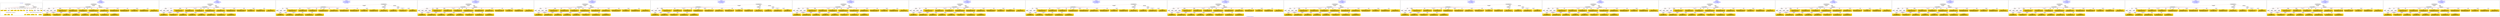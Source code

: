 digraph n0 {
fontcolor="blue"
remincross="true"
label="s23-s-national-portrait-gallery.json"
subgraph cluster_0 {
label="1-correct model"
n2[style="filled",color="white",fillcolor="lightgray",label="CulturalHeritageObject1"];
n3[shape="plaintext",style="filled",fillcolor="gold",label="Copyright"];
n4[shape="plaintext",style="filled",fillcolor="gold",label="DateOfWork"];
n5[style="filled",color="white",fillcolor="lightgray",label="Person1"];
n6[shape="plaintext",style="filled",fillcolor="gold",label="Description"];
n7[shape="plaintext",style="filled",fillcolor="gold",label="Dimension"];
n8[shape="plaintext",style="filled",fillcolor="gold",label="Medium"];
n9[shape="plaintext",style="filled",fillcolor="gold",label="CreditLine"];
n10[shape="plaintext",style="filled",fillcolor="gold",label="Owner"];
n11[style="filled",color="white",fillcolor="lightgray",label="Concept1"];
n12[shape="plaintext",style="filled",fillcolor="gold",label="Title"];
n13[shape="plaintext",style="filled",fillcolor="gold",label="Ref"];
n14[style="filled",color="white",fillcolor="lightgray",label="Person2"];
n15[style="filled",color="white",fillcolor="lightgray",label="Concept2"];
n16[shape="plaintext",style="filled",fillcolor="gold",label="birthDate"];
n17[shape="plaintext",style="filled",fillcolor="gold",label="deathDate"];
n18[shape="plaintext",style="filled",fillcolor="gold",label="Artist"];
n19[shape="plaintext",style="filled",fillcolor="gold",label="sitterBirthDate"];
n20[shape="plaintext",style="filled",fillcolor="gold",label="sitterDeathDate"];
n21[shape="plaintext",style="filled",fillcolor="gold",label="values"];
n22[style="filled",color="white",fillcolor="lightgray",label="EuropeanaAggregation1"];
n23[style="filled",color="white",fillcolor="lightgray",label="WebResource1"];
n24[shape="plaintext",style="filled",fillcolor="gold",label="Image"];
n25[shape="plaintext",style="filled",fillcolor="gold",label="values"];
n26[shape="plaintext",style="filled",fillcolor="gold",label="Classification"];
}
subgraph cluster_1 {
label="candidate 0\nlink coherence:1.0\nnode coherence:1.0\nconfidence:0.5758879454303929\nmapping score:0.6364070929212421\ncost:23.99933\n-precision:0.92-recall:0.92"
n28[style="filled",color="white",fillcolor="lightgray",label="CulturalHeritageObject1"];
n29[style="filled",color="white",fillcolor="lightgray",label="Person1"];
n30[style="filled",color="white",fillcolor="lightgray",label="Person2"];
n31[style="filled",color="white",fillcolor="lightgray",label="Concept1"];
n32[style="filled",color="white",fillcolor="lightgray",label="Concept2"];
n33[style="filled",color="white",fillcolor="lightgray",label="EuropeanaAggregation1"];
n34[style="filled",color="white",fillcolor="lightgray",label="WebResource1"];
n35[shape="plaintext",style="filled",fillcolor="gold",label="birthDate\n[Person,dateOfBirth,0.426]\n[Person,dateOfDeath,0.332]\n[CulturalHeritageObject,created,0.171]\n[CulturalHeritageObject,title,0.072]"];
n36[shape="plaintext",style="filled",fillcolor="gold",label="sitterBirthDate\n[Person,dateOfBirth,0.428]\n[Person,dateOfDeath,0.36]\n[CulturalHeritageObject,created,0.149]\n[CulturalHeritageObject,title,0.062]"];
n37[shape="plaintext",style="filled",fillcolor="gold",label="Artist\n[Person,nameOfThePerson,0.622]\n[CulturalHeritageObject,provenance,0.145]\n[Document,classLink,0.124]\n[CulturalHeritageObject,title,0.11]"];
n38[shape="plaintext",style="filled",fillcolor="gold",label="sitterDeathDate\n[Person,dateOfDeath,0.426]\n[Person,dateOfBirth,0.329]\n[CulturalHeritageObject,created,0.175]\n[CulturalHeritageObject,title,0.07]"];
n39[shape="plaintext",style="filled",fillcolor="gold",label="Image\n[WebResource,classLink,0.864]\n[Document,classLink,0.129]\n[CulturalHeritageObject,medium,0.005]\n[CulturalHeritageObject,description,0.002]"];
n40[shape="plaintext",style="filled",fillcolor="gold",label="Ref\n[CulturalHeritageObject,accessionNumber,0.991]\n[CulturalHeritageObject,extent,0.004]\n[WebResource,classLink,0.003]\n[CulturalHeritageObject,title,0.003]"];
n41[shape="plaintext",style="filled",fillcolor="gold",label="Copyright\n[CulturalHeritageObject,rights,0.896]\n[CulturalHeritageObject,provenance,0.048]\n[Person,nameOfThePerson,0.034]\n[CulturalHeritageObject,description,0.022]"];
n42[shape="plaintext",style="filled",fillcolor="gold",label="values\n[Person,nameOfThePerson,0.531]\n[CulturalHeritageObject,title,0.176]\n[CulturalHeritageObject,provenance,0.171]\n[CulturalHeritageObject,description,0.122]"];
n43[shape="plaintext",style="filled",fillcolor="gold",label="Medium\n[CulturalHeritageObject,medium,0.825]\n[CulturalHeritageObject,description,0.066]\n[Concept,prefLabel,0.056]\n[Person,biographicalInformation,0.053]"];
n44[shape="plaintext",style="filled",fillcolor="gold",label="deathDate\n[Person,dateOfDeath,0.427]\n[Person,dateOfBirth,0.309]\n[CulturalHeritageObject,created,0.192]\n[CulturalHeritageObject,title,0.072]"];
n45[shape="plaintext",style="filled",fillcolor="gold",label="Dimension\n[CulturalHeritageObject,extent,0.713]\n[CulturalHeritageObject,accessionNumber,0.121]\n[CulturalHeritageObject,description,0.085]\n[CulturalHeritageObject,medium,0.082]"];
n46[shape="plaintext",style="filled",fillcolor="gold",label="Title\n[Person,nameOfThePerson,0.425]\n[CulturalHeritageObject,title,0.247]\n[CulturalHeritageObject,provenance,0.171]\n[CulturalHeritageObject,description,0.157]"];
n47[shape="plaintext",style="filled",fillcolor="gold",label="Owner\n[CulturalHeritageObject,rightsHolder,0.629]\n[CulturalHeritageObject,provenance,0.225]\n[Person,biographicalInformation,0.076]\n[CulturalHeritageObject,description,0.069]"];
n48[shape="plaintext",style="filled",fillcolor="gold",label="CreditLine\n[CulturalHeritageObject,provenance,0.409]\n[CulturalHeritageObject,rightsHolder,0.365]\n[CulturalHeritageObject,description,0.115]\n[Person,biographicalInformation,0.11]"];
n49[shape="plaintext",style="filled",fillcolor="gold",label="DateOfWork\n[CulturalHeritageObject,created,0.383]\n[Person,dateOfBirth,0.286]\n[Person,dateOfDeath,0.283]\n[CulturalHeritageObject,title,0.047]"];
n50[shape="plaintext",style="filled",fillcolor="gold",label="values\n[Concept,prefLabel,0.578]\n[CulturalHeritageObject,description,0.212]\n[Person,biographicalInformation,0.112]\n[CulturalHeritageObject,title,0.099]"];
n51[shape="plaintext",style="filled",fillcolor="gold",label="Description\n[Person,biographicalInformation,0.407]\n[CulturalHeritageObject,description,0.365]\n[CulturalHeritageObject,title,0.166]\n[CulturalHeritageObject,provenance,0.062]"];
n52[shape="plaintext",style="filled",fillcolor="gold",label="Classification\n[Concept,prefLabel,0.607]\n[Person,biographicalInformation,0.2]\n[CulturalHeritageObject,description,0.115]\n[CulturalHeritageObject,title,0.078]"];
}
subgraph cluster_2 {
label="candidate 1\nlink coherence:1.0\nnode coherence:1.0\nconfidence:0.5667280199387098\nmapping score:0.6333537844240144\ncost:23.99933\n-precision:0.83-recall:0.83"
n54[style="filled",color="white",fillcolor="lightgray",label="CulturalHeritageObject1"];
n55[style="filled",color="white",fillcolor="lightgray",label="Person1"];
n56[style="filled",color="white",fillcolor="lightgray",label="Person2"];
n57[style="filled",color="white",fillcolor="lightgray",label="Concept1"];
n58[style="filled",color="white",fillcolor="lightgray",label="Concept2"];
n59[style="filled",color="white",fillcolor="lightgray",label="EuropeanaAggregation1"];
n60[style="filled",color="white",fillcolor="lightgray",label="WebResource1"];
n61[shape="plaintext",style="filled",fillcolor="gold",label="birthDate\n[Person,dateOfBirth,0.426]\n[Person,dateOfDeath,0.332]\n[CulturalHeritageObject,created,0.171]\n[CulturalHeritageObject,title,0.072]"];
n62[shape="plaintext",style="filled",fillcolor="gold",label="sitterDeathDate\n[Person,dateOfDeath,0.426]\n[Person,dateOfBirth,0.329]\n[CulturalHeritageObject,created,0.175]\n[CulturalHeritageObject,title,0.07]"];
n63[shape="plaintext",style="filled",fillcolor="gold",label="Artist\n[Person,nameOfThePerson,0.622]\n[CulturalHeritageObject,provenance,0.145]\n[Document,classLink,0.124]\n[CulturalHeritageObject,title,0.11]"];
n64[shape="plaintext",style="filled",fillcolor="gold",label="sitterBirthDate\n[Person,dateOfBirth,0.428]\n[Person,dateOfDeath,0.36]\n[CulturalHeritageObject,created,0.149]\n[CulturalHeritageObject,title,0.062]"];
n65[shape="plaintext",style="filled",fillcolor="gold",label="Image\n[WebResource,classLink,0.864]\n[Document,classLink,0.129]\n[CulturalHeritageObject,medium,0.005]\n[CulturalHeritageObject,description,0.002]"];
n66[shape="plaintext",style="filled",fillcolor="gold",label="Ref\n[CulturalHeritageObject,accessionNumber,0.991]\n[CulturalHeritageObject,extent,0.004]\n[WebResource,classLink,0.003]\n[CulturalHeritageObject,title,0.003]"];
n67[shape="plaintext",style="filled",fillcolor="gold",label="Copyright\n[CulturalHeritageObject,rights,0.896]\n[CulturalHeritageObject,provenance,0.048]\n[Person,nameOfThePerson,0.034]\n[CulturalHeritageObject,description,0.022]"];
n68[shape="plaintext",style="filled",fillcolor="gold",label="values\n[Person,nameOfThePerson,0.531]\n[CulturalHeritageObject,title,0.176]\n[CulturalHeritageObject,provenance,0.171]\n[CulturalHeritageObject,description,0.122]"];
n69[shape="plaintext",style="filled",fillcolor="gold",label="Medium\n[CulturalHeritageObject,medium,0.825]\n[CulturalHeritageObject,description,0.066]\n[Concept,prefLabel,0.056]\n[Person,biographicalInformation,0.053]"];
n70[shape="plaintext",style="filled",fillcolor="gold",label="deathDate\n[Person,dateOfDeath,0.427]\n[Person,dateOfBirth,0.309]\n[CulturalHeritageObject,created,0.192]\n[CulturalHeritageObject,title,0.072]"];
n71[shape="plaintext",style="filled",fillcolor="gold",label="Dimension\n[CulturalHeritageObject,extent,0.713]\n[CulturalHeritageObject,accessionNumber,0.121]\n[CulturalHeritageObject,description,0.085]\n[CulturalHeritageObject,medium,0.082]"];
n72[shape="plaintext",style="filled",fillcolor="gold",label="Title\n[Person,nameOfThePerson,0.425]\n[CulturalHeritageObject,title,0.247]\n[CulturalHeritageObject,provenance,0.171]\n[CulturalHeritageObject,description,0.157]"];
n73[shape="plaintext",style="filled",fillcolor="gold",label="Owner\n[CulturalHeritageObject,rightsHolder,0.629]\n[CulturalHeritageObject,provenance,0.225]\n[Person,biographicalInformation,0.076]\n[CulturalHeritageObject,description,0.069]"];
n74[shape="plaintext",style="filled",fillcolor="gold",label="CreditLine\n[CulturalHeritageObject,provenance,0.409]\n[CulturalHeritageObject,rightsHolder,0.365]\n[CulturalHeritageObject,description,0.115]\n[Person,biographicalInformation,0.11]"];
n75[shape="plaintext",style="filled",fillcolor="gold",label="DateOfWork\n[CulturalHeritageObject,created,0.383]\n[Person,dateOfBirth,0.286]\n[Person,dateOfDeath,0.283]\n[CulturalHeritageObject,title,0.047]"];
n76[shape="plaintext",style="filled",fillcolor="gold",label="values\n[Concept,prefLabel,0.578]\n[CulturalHeritageObject,description,0.212]\n[Person,biographicalInformation,0.112]\n[CulturalHeritageObject,title,0.099]"];
n77[shape="plaintext",style="filled",fillcolor="gold",label="Description\n[Person,biographicalInformation,0.407]\n[CulturalHeritageObject,description,0.365]\n[CulturalHeritageObject,title,0.166]\n[CulturalHeritageObject,provenance,0.062]"];
n78[shape="plaintext",style="filled",fillcolor="gold",label="Classification\n[Concept,prefLabel,0.607]\n[Person,biographicalInformation,0.2]\n[CulturalHeritageObject,description,0.115]\n[CulturalHeritageObject,title,0.078]"];
}
subgraph cluster_3 {
label="candidate 10\nlink coherence:0.9583333333333334\nnode coherence:1.0\nconfidence:0.5667280199387098\nmapping score:0.6333537844240144\ncost:123.009572\n-precision:0.79-recall:0.79"
n80[style="filled",color="white",fillcolor="lightgray",label="CulturalHeritageObject1"];
n81[style="filled",color="white",fillcolor="lightgray",label="Person2"];
n82[style="filled",color="white",fillcolor="lightgray",label="Concept1"];
n83[style="filled",color="white",fillcolor="lightgray",label="Concept2"];
n84[style="filled",color="white",fillcolor="lightgray",label="EuropeanaAggregation1"];
n85[style="filled",color="white",fillcolor="lightgray",label="WebResource1"];
n86[style="filled",color="white",fillcolor="lightgray",label="Person1"];
n87[shape="plaintext",style="filled",fillcolor="gold",label="birthDate\n[Person,dateOfBirth,0.426]\n[Person,dateOfDeath,0.332]\n[CulturalHeritageObject,created,0.171]\n[CulturalHeritageObject,title,0.072]"];
n88[shape="plaintext",style="filled",fillcolor="gold",label="sitterDeathDate\n[Person,dateOfDeath,0.426]\n[Person,dateOfBirth,0.329]\n[CulturalHeritageObject,created,0.175]\n[CulturalHeritageObject,title,0.07]"];
n89[shape="plaintext",style="filled",fillcolor="gold",label="Artist\n[Person,nameOfThePerson,0.622]\n[CulturalHeritageObject,provenance,0.145]\n[Document,classLink,0.124]\n[CulturalHeritageObject,title,0.11]"];
n90[shape="plaintext",style="filled",fillcolor="gold",label="sitterBirthDate\n[Person,dateOfBirth,0.428]\n[Person,dateOfDeath,0.36]\n[CulturalHeritageObject,created,0.149]\n[CulturalHeritageObject,title,0.062]"];
n91[shape="plaintext",style="filled",fillcolor="gold",label="Image\n[WebResource,classLink,0.864]\n[Document,classLink,0.129]\n[CulturalHeritageObject,medium,0.005]\n[CulturalHeritageObject,description,0.002]"];
n92[shape="plaintext",style="filled",fillcolor="gold",label="Ref\n[CulturalHeritageObject,accessionNumber,0.991]\n[CulturalHeritageObject,extent,0.004]\n[WebResource,classLink,0.003]\n[CulturalHeritageObject,title,0.003]"];
n93[shape="plaintext",style="filled",fillcolor="gold",label="Copyright\n[CulturalHeritageObject,rights,0.896]\n[CulturalHeritageObject,provenance,0.048]\n[Person,nameOfThePerson,0.034]\n[CulturalHeritageObject,description,0.022]"];
n94[shape="plaintext",style="filled",fillcolor="gold",label="values\n[Person,nameOfThePerson,0.531]\n[CulturalHeritageObject,title,0.176]\n[CulturalHeritageObject,provenance,0.171]\n[CulturalHeritageObject,description,0.122]"];
n95[shape="plaintext",style="filled",fillcolor="gold",label="Medium\n[CulturalHeritageObject,medium,0.825]\n[CulturalHeritageObject,description,0.066]\n[Concept,prefLabel,0.056]\n[Person,biographicalInformation,0.053]"];
n96[shape="plaintext",style="filled",fillcolor="gold",label="deathDate\n[Person,dateOfDeath,0.427]\n[Person,dateOfBirth,0.309]\n[CulturalHeritageObject,created,0.192]\n[CulturalHeritageObject,title,0.072]"];
n97[shape="plaintext",style="filled",fillcolor="gold",label="Dimension\n[CulturalHeritageObject,extent,0.713]\n[CulturalHeritageObject,accessionNumber,0.121]\n[CulturalHeritageObject,description,0.085]\n[CulturalHeritageObject,medium,0.082]"];
n98[shape="plaintext",style="filled",fillcolor="gold",label="Title\n[Person,nameOfThePerson,0.425]\n[CulturalHeritageObject,title,0.247]\n[CulturalHeritageObject,provenance,0.171]\n[CulturalHeritageObject,description,0.157]"];
n99[shape="plaintext",style="filled",fillcolor="gold",label="Owner\n[CulturalHeritageObject,rightsHolder,0.629]\n[CulturalHeritageObject,provenance,0.225]\n[Person,biographicalInformation,0.076]\n[CulturalHeritageObject,description,0.069]"];
n100[shape="plaintext",style="filled",fillcolor="gold",label="CreditLine\n[CulturalHeritageObject,provenance,0.409]\n[CulturalHeritageObject,rightsHolder,0.365]\n[CulturalHeritageObject,description,0.115]\n[Person,biographicalInformation,0.11]"];
n101[shape="plaintext",style="filled",fillcolor="gold",label="DateOfWork\n[CulturalHeritageObject,created,0.383]\n[Person,dateOfBirth,0.286]\n[Person,dateOfDeath,0.283]\n[CulturalHeritageObject,title,0.047]"];
n102[shape="plaintext",style="filled",fillcolor="gold",label="values\n[Concept,prefLabel,0.578]\n[CulturalHeritageObject,description,0.212]\n[Person,biographicalInformation,0.112]\n[CulturalHeritageObject,title,0.099]"];
n103[shape="plaintext",style="filled",fillcolor="gold",label="Description\n[Person,biographicalInformation,0.407]\n[CulturalHeritageObject,description,0.365]\n[CulturalHeritageObject,title,0.166]\n[CulturalHeritageObject,provenance,0.062]"];
n104[shape="plaintext",style="filled",fillcolor="gold",label="Classification\n[Concept,prefLabel,0.607]\n[Person,biographicalInformation,0.2]\n[CulturalHeritageObject,description,0.115]\n[CulturalHeritageObject,title,0.078]"];
}
subgraph cluster_4 {
label="candidate 11\nlink coherence:0.9583333333333334\nnode coherence:1.0\nconfidence:0.5660793145839892\nmapping score:0.6331375493057741\ncost:23.9993\n-precision:0.83-recall:0.83"
n106[style="filled",color="white",fillcolor="lightgray",label="CulturalHeritageObject1"];
n107[style="filled",color="white",fillcolor="lightgray",label="Person1"];
n108[style="filled",color="white",fillcolor="lightgray",label="Person2"];
n109[style="filled",color="white",fillcolor="lightgray",label="Concept1"];
n110[style="filled",color="white",fillcolor="lightgray",label="Concept2"];
n111[style="filled",color="white",fillcolor="lightgray",label="EuropeanaAggregation1"];
n112[style="filled",color="white",fillcolor="lightgray",label="WebResource1"];
n113[shape="plaintext",style="filled",fillcolor="gold",label="birthDate\n[Person,dateOfBirth,0.426]\n[Person,dateOfDeath,0.332]\n[CulturalHeritageObject,created,0.171]\n[CulturalHeritageObject,title,0.072]"];
n114[shape="plaintext",style="filled",fillcolor="gold",label="sitterBirthDate\n[Person,dateOfBirth,0.428]\n[Person,dateOfDeath,0.36]\n[CulturalHeritageObject,created,0.149]\n[CulturalHeritageObject,title,0.062]"];
n115[shape="plaintext",style="filled",fillcolor="gold",label="Title\n[Person,nameOfThePerson,0.425]\n[CulturalHeritageObject,title,0.247]\n[CulturalHeritageObject,provenance,0.171]\n[CulturalHeritageObject,description,0.157]"];
n116[shape="plaintext",style="filled",fillcolor="gold",label="sitterDeathDate\n[Person,dateOfDeath,0.426]\n[Person,dateOfBirth,0.329]\n[CulturalHeritageObject,created,0.175]\n[CulturalHeritageObject,title,0.07]"];
n117[shape="plaintext",style="filled",fillcolor="gold",label="Image\n[WebResource,classLink,0.864]\n[Document,classLink,0.129]\n[CulturalHeritageObject,medium,0.005]\n[CulturalHeritageObject,description,0.002]"];
n118[shape="plaintext",style="filled",fillcolor="gold",label="Ref\n[CulturalHeritageObject,accessionNumber,0.991]\n[CulturalHeritageObject,extent,0.004]\n[WebResource,classLink,0.003]\n[CulturalHeritageObject,title,0.003]"];
n119[shape="plaintext",style="filled",fillcolor="gold",label="Artist\n[Person,nameOfThePerson,0.622]\n[CulturalHeritageObject,provenance,0.145]\n[Document,classLink,0.124]\n[CulturalHeritageObject,title,0.11]"];
n120[shape="plaintext",style="filled",fillcolor="gold",label="Copyright\n[CulturalHeritageObject,rights,0.896]\n[CulturalHeritageObject,provenance,0.048]\n[Person,nameOfThePerson,0.034]\n[CulturalHeritageObject,description,0.022]"];
n121[shape="plaintext",style="filled",fillcolor="gold",label="Medium\n[CulturalHeritageObject,medium,0.825]\n[CulturalHeritageObject,description,0.066]\n[Concept,prefLabel,0.056]\n[Person,biographicalInformation,0.053]"];
n122[shape="plaintext",style="filled",fillcolor="gold",label="deathDate\n[Person,dateOfDeath,0.427]\n[Person,dateOfBirth,0.309]\n[CulturalHeritageObject,created,0.192]\n[CulturalHeritageObject,title,0.072]"];
n123[shape="plaintext",style="filled",fillcolor="gold",label="Dimension\n[CulturalHeritageObject,extent,0.713]\n[CulturalHeritageObject,accessionNumber,0.121]\n[CulturalHeritageObject,description,0.085]\n[CulturalHeritageObject,medium,0.082]"];
n124[shape="plaintext",style="filled",fillcolor="gold",label="Owner\n[CulturalHeritageObject,rightsHolder,0.629]\n[CulturalHeritageObject,provenance,0.225]\n[Person,biographicalInformation,0.076]\n[CulturalHeritageObject,description,0.069]"];
n125[shape="plaintext",style="filled",fillcolor="gold",label="values\n[Person,nameOfThePerson,0.531]\n[CulturalHeritageObject,title,0.176]\n[CulturalHeritageObject,provenance,0.171]\n[CulturalHeritageObject,description,0.122]"];
n126[shape="plaintext",style="filled",fillcolor="gold",label="CreditLine\n[CulturalHeritageObject,provenance,0.409]\n[CulturalHeritageObject,rightsHolder,0.365]\n[CulturalHeritageObject,description,0.115]\n[Person,biographicalInformation,0.11]"];
n127[shape="plaintext",style="filled",fillcolor="gold",label="DateOfWork\n[CulturalHeritageObject,created,0.383]\n[Person,dateOfBirth,0.286]\n[Person,dateOfDeath,0.283]\n[CulturalHeritageObject,title,0.047]"];
n128[shape="plaintext",style="filled",fillcolor="gold",label="values\n[Concept,prefLabel,0.578]\n[CulturalHeritageObject,description,0.212]\n[Person,biographicalInformation,0.112]\n[CulturalHeritageObject,title,0.099]"];
n129[shape="plaintext",style="filled",fillcolor="gold",label="Description\n[Person,biographicalInformation,0.407]\n[CulturalHeritageObject,description,0.365]\n[CulturalHeritageObject,title,0.166]\n[CulturalHeritageObject,provenance,0.062]"];
n130[shape="plaintext",style="filled",fillcolor="gold",label="Classification\n[Concept,prefLabel,0.607]\n[Person,biographicalInformation,0.2]\n[CulturalHeritageObject,description,0.115]\n[CulturalHeritageObject,title,0.078]"];
}
subgraph cluster_5 {
label="candidate 12\nlink coherence:0.9583333333333334\nnode coherence:1.0\nconfidence:0.5660793145839892\nmapping score:0.6331375493057741\ncost:23.99935\n-precision:0.83-recall:0.83"
n132[style="filled",color="white",fillcolor="lightgray",label="CulturalHeritageObject1"];
n133[style="filled",color="white",fillcolor="lightgray",label="Person1"];
n134[style="filled",color="white",fillcolor="lightgray",label="Person2"];
n135[style="filled",color="white",fillcolor="lightgray",label="Concept1"];
n136[style="filled",color="white",fillcolor="lightgray",label="Concept2"];
n137[style="filled",color="white",fillcolor="lightgray",label="EuropeanaAggregation1"];
n138[style="filled",color="white",fillcolor="lightgray",label="WebResource1"];
n139[shape="plaintext",style="filled",fillcolor="gold",label="birthDate\n[Person,dateOfBirth,0.426]\n[Person,dateOfDeath,0.332]\n[CulturalHeritageObject,created,0.171]\n[CulturalHeritageObject,title,0.072]"];
n140[shape="plaintext",style="filled",fillcolor="gold",label="sitterBirthDate\n[Person,dateOfBirth,0.428]\n[Person,dateOfDeath,0.36]\n[CulturalHeritageObject,created,0.149]\n[CulturalHeritageObject,title,0.062]"];
n141[shape="plaintext",style="filled",fillcolor="gold",label="Title\n[Person,nameOfThePerson,0.425]\n[CulturalHeritageObject,title,0.247]\n[CulturalHeritageObject,provenance,0.171]\n[CulturalHeritageObject,description,0.157]"];
n142[shape="plaintext",style="filled",fillcolor="gold",label="sitterDeathDate\n[Person,dateOfDeath,0.426]\n[Person,dateOfBirth,0.329]\n[CulturalHeritageObject,created,0.175]\n[CulturalHeritageObject,title,0.07]"];
n143[shape="plaintext",style="filled",fillcolor="gold",label="Image\n[WebResource,classLink,0.864]\n[Document,classLink,0.129]\n[CulturalHeritageObject,medium,0.005]\n[CulturalHeritageObject,description,0.002]"];
n144[shape="plaintext",style="filled",fillcolor="gold",label="Ref\n[CulturalHeritageObject,accessionNumber,0.991]\n[CulturalHeritageObject,extent,0.004]\n[WebResource,classLink,0.003]\n[CulturalHeritageObject,title,0.003]"];
n145[shape="plaintext",style="filled",fillcolor="gold",label="Artist\n[Person,nameOfThePerson,0.622]\n[CulturalHeritageObject,provenance,0.145]\n[Document,classLink,0.124]\n[CulturalHeritageObject,title,0.11]"];
n146[shape="plaintext",style="filled",fillcolor="gold",label="Copyright\n[CulturalHeritageObject,rights,0.896]\n[CulturalHeritageObject,provenance,0.048]\n[Person,nameOfThePerson,0.034]\n[CulturalHeritageObject,description,0.022]"];
n147[shape="plaintext",style="filled",fillcolor="gold",label="Medium\n[CulturalHeritageObject,medium,0.825]\n[CulturalHeritageObject,description,0.066]\n[Concept,prefLabel,0.056]\n[Person,biographicalInformation,0.053]"];
n148[shape="plaintext",style="filled",fillcolor="gold",label="deathDate\n[Person,dateOfDeath,0.427]\n[Person,dateOfBirth,0.309]\n[CulturalHeritageObject,created,0.192]\n[CulturalHeritageObject,title,0.072]"];
n149[shape="plaintext",style="filled",fillcolor="gold",label="Dimension\n[CulturalHeritageObject,extent,0.713]\n[CulturalHeritageObject,accessionNumber,0.121]\n[CulturalHeritageObject,description,0.085]\n[CulturalHeritageObject,medium,0.082]"];
n150[shape="plaintext",style="filled",fillcolor="gold",label="Owner\n[CulturalHeritageObject,rightsHolder,0.629]\n[CulturalHeritageObject,provenance,0.225]\n[Person,biographicalInformation,0.076]\n[CulturalHeritageObject,description,0.069]"];
n151[shape="plaintext",style="filled",fillcolor="gold",label="values\n[Person,nameOfThePerson,0.531]\n[CulturalHeritageObject,title,0.176]\n[CulturalHeritageObject,provenance,0.171]\n[CulturalHeritageObject,description,0.122]"];
n152[shape="plaintext",style="filled",fillcolor="gold",label="CreditLine\n[CulturalHeritageObject,provenance,0.409]\n[CulturalHeritageObject,rightsHolder,0.365]\n[CulturalHeritageObject,description,0.115]\n[Person,biographicalInformation,0.11]"];
n153[shape="plaintext",style="filled",fillcolor="gold",label="DateOfWork\n[CulturalHeritageObject,created,0.383]\n[Person,dateOfBirth,0.286]\n[Person,dateOfDeath,0.283]\n[CulturalHeritageObject,title,0.047]"];
n154[shape="plaintext",style="filled",fillcolor="gold",label="values\n[Concept,prefLabel,0.578]\n[CulturalHeritageObject,description,0.212]\n[Person,biographicalInformation,0.112]\n[CulturalHeritageObject,title,0.099]"];
n155[shape="plaintext",style="filled",fillcolor="gold",label="Description\n[Person,biographicalInformation,0.407]\n[CulturalHeritageObject,description,0.365]\n[CulturalHeritageObject,title,0.166]\n[CulturalHeritageObject,provenance,0.062]"];
n156[shape="plaintext",style="filled",fillcolor="gold",label="Classification\n[Concept,prefLabel,0.607]\n[Person,biographicalInformation,0.2]\n[CulturalHeritageObject,description,0.115]\n[CulturalHeritageObject,title,0.078]"];
}
subgraph cluster_6 {
label="candidate 13\nlink coherence:0.9583333333333334\nnode coherence:1.0\nconfidence:0.5660793145839892\nmapping score:0.6331375493057741\ncost:123.009572\n-precision:0.75-recall:0.75"
n158[style="filled",color="white",fillcolor="lightgray",label="CulturalHeritageObject1"];
n159[style="filled",color="white",fillcolor="lightgray",label="Person2"];
n160[style="filled",color="white",fillcolor="lightgray",label="Concept1"];
n161[style="filled",color="white",fillcolor="lightgray",label="Concept2"];
n162[style="filled",color="white",fillcolor="lightgray",label="EuropeanaAggregation1"];
n163[style="filled",color="white",fillcolor="lightgray",label="WebResource1"];
n164[style="filled",color="white",fillcolor="lightgray",label="Person1"];
n165[shape="plaintext",style="filled",fillcolor="gold",label="birthDate\n[Person,dateOfBirth,0.426]\n[Person,dateOfDeath,0.332]\n[CulturalHeritageObject,created,0.171]\n[CulturalHeritageObject,title,0.072]"];
n166[shape="plaintext",style="filled",fillcolor="gold",label="sitterBirthDate\n[Person,dateOfBirth,0.428]\n[Person,dateOfDeath,0.36]\n[CulturalHeritageObject,created,0.149]\n[CulturalHeritageObject,title,0.062]"];
n167[shape="plaintext",style="filled",fillcolor="gold",label="Title\n[Person,nameOfThePerson,0.425]\n[CulturalHeritageObject,title,0.247]\n[CulturalHeritageObject,provenance,0.171]\n[CulturalHeritageObject,description,0.157]"];
n168[shape="plaintext",style="filled",fillcolor="gold",label="sitterDeathDate\n[Person,dateOfDeath,0.426]\n[Person,dateOfBirth,0.329]\n[CulturalHeritageObject,created,0.175]\n[CulturalHeritageObject,title,0.07]"];
n169[shape="plaintext",style="filled",fillcolor="gold",label="Image\n[WebResource,classLink,0.864]\n[Document,classLink,0.129]\n[CulturalHeritageObject,medium,0.005]\n[CulturalHeritageObject,description,0.002]"];
n170[shape="plaintext",style="filled",fillcolor="gold",label="Ref\n[CulturalHeritageObject,accessionNumber,0.991]\n[CulturalHeritageObject,extent,0.004]\n[WebResource,classLink,0.003]\n[CulturalHeritageObject,title,0.003]"];
n171[shape="plaintext",style="filled",fillcolor="gold",label="Artist\n[Person,nameOfThePerson,0.622]\n[CulturalHeritageObject,provenance,0.145]\n[Document,classLink,0.124]\n[CulturalHeritageObject,title,0.11]"];
n172[shape="plaintext",style="filled",fillcolor="gold",label="Copyright\n[CulturalHeritageObject,rights,0.896]\n[CulturalHeritageObject,provenance,0.048]\n[Person,nameOfThePerson,0.034]\n[CulturalHeritageObject,description,0.022]"];
n173[shape="plaintext",style="filled",fillcolor="gold",label="Medium\n[CulturalHeritageObject,medium,0.825]\n[CulturalHeritageObject,description,0.066]\n[Concept,prefLabel,0.056]\n[Person,biographicalInformation,0.053]"];
n174[shape="plaintext",style="filled",fillcolor="gold",label="deathDate\n[Person,dateOfDeath,0.427]\n[Person,dateOfBirth,0.309]\n[CulturalHeritageObject,created,0.192]\n[CulturalHeritageObject,title,0.072]"];
n175[shape="plaintext",style="filled",fillcolor="gold",label="Dimension\n[CulturalHeritageObject,extent,0.713]\n[CulturalHeritageObject,accessionNumber,0.121]\n[CulturalHeritageObject,description,0.085]\n[CulturalHeritageObject,medium,0.082]"];
n176[shape="plaintext",style="filled",fillcolor="gold",label="Owner\n[CulturalHeritageObject,rightsHolder,0.629]\n[CulturalHeritageObject,provenance,0.225]\n[Person,biographicalInformation,0.076]\n[CulturalHeritageObject,description,0.069]"];
n177[shape="plaintext",style="filled",fillcolor="gold",label="values\n[Person,nameOfThePerson,0.531]\n[CulturalHeritageObject,title,0.176]\n[CulturalHeritageObject,provenance,0.171]\n[CulturalHeritageObject,description,0.122]"];
n178[shape="plaintext",style="filled",fillcolor="gold",label="CreditLine\n[CulturalHeritageObject,provenance,0.409]\n[CulturalHeritageObject,rightsHolder,0.365]\n[CulturalHeritageObject,description,0.115]\n[Person,biographicalInformation,0.11]"];
n179[shape="plaintext",style="filled",fillcolor="gold",label="DateOfWork\n[CulturalHeritageObject,created,0.383]\n[Person,dateOfBirth,0.286]\n[Person,dateOfDeath,0.283]\n[CulturalHeritageObject,title,0.047]"];
n180[shape="plaintext",style="filled",fillcolor="gold",label="values\n[Concept,prefLabel,0.578]\n[CulturalHeritageObject,description,0.212]\n[Person,biographicalInformation,0.112]\n[CulturalHeritageObject,title,0.099]"];
n181[shape="plaintext",style="filled",fillcolor="gold",label="Description\n[Person,biographicalInformation,0.407]\n[CulturalHeritageObject,description,0.365]\n[CulturalHeritageObject,title,0.166]\n[CulturalHeritageObject,provenance,0.062]"];
n182[shape="plaintext",style="filled",fillcolor="gold",label="Classification\n[Concept,prefLabel,0.607]\n[Person,biographicalInformation,0.2]\n[CulturalHeritageObject,description,0.115]\n[CulturalHeritageObject,title,0.078]"];
}
subgraph cluster_7 {
label="candidate 14\nlink coherence:0.9583333333333334\nnode coherence:1.0\nconfidence:0.5569193890923061\nmapping score:0.6300842408085464\ncost:23.9993\n-precision:0.75-recall:0.75"
n184[style="filled",color="white",fillcolor="lightgray",label="CulturalHeritageObject1"];
n185[style="filled",color="white",fillcolor="lightgray",label="Person1"];
n186[style="filled",color="white",fillcolor="lightgray",label="Person2"];
n187[style="filled",color="white",fillcolor="lightgray",label="Concept1"];
n188[style="filled",color="white",fillcolor="lightgray",label="Concept2"];
n189[style="filled",color="white",fillcolor="lightgray",label="EuropeanaAggregation1"];
n190[style="filled",color="white",fillcolor="lightgray",label="WebResource1"];
n191[shape="plaintext",style="filled",fillcolor="gold",label="birthDate\n[Person,dateOfBirth,0.426]\n[Person,dateOfDeath,0.332]\n[CulturalHeritageObject,created,0.171]\n[CulturalHeritageObject,title,0.072]"];
n192[shape="plaintext",style="filled",fillcolor="gold",label="sitterDeathDate\n[Person,dateOfDeath,0.426]\n[Person,dateOfBirth,0.329]\n[CulturalHeritageObject,created,0.175]\n[CulturalHeritageObject,title,0.07]"];
n193[shape="plaintext",style="filled",fillcolor="gold",label="Title\n[Person,nameOfThePerson,0.425]\n[CulturalHeritageObject,title,0.247]\n[CulturalHeritageObject,provenance,0.171]\n[CulturalHeritageObject,description,0.157]"];
n194[shape="plaintext",style="filled",fillcolor="gold",label="sitterBirthDate\n[Person,dateOfBirth,0.428]\n[Person,dateOfDeath,0.36]\n[CulturalHeritageObject,created,0.149]\n[CulturalHeritageObject,title,0.062]"];
n195[shape="plaintext",style="filled",fillcolor="gold",label="Image\n[WebResource,classLink,0.864]\n[Document,classLink,0.129]\n[CulturalHeritageObject,medium,0.005]\n[CulturalHeritageObject,description,0.002]"];
n196[shape="plaintext",style="filled",fillcolor="gold",label="Ref\n[CulturalHeritageObject,accessionNumber,0.991]\n[CulturalHeritageObject,extent,0.004]\n[WebResource,classLink,0.003]\n[CulturalHeritageObject,title,0.003]"];
n197[shape="plaintext",style="filled",fillcolor="gold",label="Artist\n[Person,nameOfThePerson,0.622]\n[CulturalHeritageObject,provenance,0.145]\n[Document,classLink,0.124]\n[CulturalHeritageObject,title,0.11]"];
n198[shape="plaintext",style="filled",fillcolor="gold",label="Copyright\n[CulturalHeritageObject,rights,0.896]\n[CulturalHeritageObject,provenance,0.048]\n[Person,nameOfThePerson,0.034]\n[CulturalHeritageObject,description,0.022]"];
n199[shape="plaintext",style="filled",fillcolor="gold",label="Medium\n[CulturalHeritageObject,medium,0.825]\n[CulturalHeritageObject,description,0.066]\n[Concept,prefLabel,0.056]\n[Person,biographicalInformation,0.053]"];
n200[shape="plaintext",style="filled",fillcolor="gold",label="deathDate\n[Person,dateOfDeath,0.427]\n[Person,dateOfBirth,0.309]\n[CulturalHeritageObject,created,0.192]\n[CulturalHeritageObject,title,0.072]"];
n201[shape="plaintext",style="filled",fillcolor="gold",label="Dimension\n[CulturalHeritageObject,extent,0.713]\n[CulturalHeritageObject,accessionNumber,0.121]\n[CulturalHeritageObject,description,0.085]\n[CulturalHeritageObject,medium,0.082]"];
n202[shape="plaintext",style="filled",fillcolor="gold",label="Owner\n[CulturalHeritageObject,rightsHolder,0.629]\n[CulturalHeritageObject,provenance,0.225]\n[Person,biographicalInformation,0.076]\n[CulturalHeritageObject,description,0.069]"];
n203[shape="plaintext",style="filled",fillcolor="gold",label="values\n[Person,nameOfThePerson,0.531]\n[CulturalHeritageObject,title,0.176]\n[CulturalHeritageObject,provenance,0.171]\n[CulturalHeritageObject,description,0.122]"];
n204[shape="plaintext",style="filled",fillcolor="gold",label="CreditLine\n[CulturalHeritageObject,provenance,0.409]\n[CulturalHeritageObject,rightsHolder,0.365]\n[CulturalHeritageObject,description,0.115]\n[Person,biographicalInformation,0.11]"];
n205[shape="plaintext",style="filled",fillcolor="gold",label="DateOfWork\n[CulturalHeritageObject,created,0.383]\n[Person,dateOfBirth,0.286]\n[Person,dateOfDeath,0.283]\n[CulturalHeritageObject,title,0.047]"];
n206[shape="plaintext",style="filled",fillcolor="gold",label="values\n[Concept,prefLabel,0.578]\n[CulturalHeritageObject,description,0.212]\n[Person,biographicalInformation,0.112]\n[CulturalHeritageObject,title,0.099]"];
n207[shape="plaintext",style="filled",fillcolor="gold",label="Description\n[Person,biographicalInformation,0.407]\n[CulturalHeritageObject,description,0.365]\n[CulturalHeritageObject,title,0.166]\n[CulturalHeritageObject,provenance,0.062]"];
n208[shape="plaintext",style="filled",fillcolor="gold",label="Classification\n[Concept,prefLabel,0.607]\n[Person,biographicalInformation,0.2]\n[CulturalHeritageObject,description,0.115]\n[CulturalHeritageObject,title,0.078]"];
}
subgraph cluster_8 {
label="candidate 15\nlink coherence:0.9583333333333334\nnode coherence:1.0\nconfidence:0.5569193890923061\nmapping score:0.6300842408085464\ncost:23.99935\n-precision:0.75-recall:0.75"
n210[style="filled",color="white",fillcolor="lightgray",label="CulturalHeritageObject1"];
n211[style="filled",color="white",fillcolor="lightgray",label="Person1"];
n212[style="filled",color="white",fillcolor="lightgray",label="Person2"];
n213[style="filled",color="white",fillcolor="lightgray",label="Concept1"];
n214[style="filled",color="white",fillcolor="lightgray",label="Concept2"];
n215[style="filled",color="white",fillcolor="lightgray",label="EuropeanaAggregation1"];
n216[style="filled",color="white",fillcolor="lightgray",label="WebResource1"];
n217[shape="plaintext",style="filled",fillcolor="gold",label="birthDate\n[Person,dateOfBirth,0.426]\n[Person,dateOfDeath,0.332]\n[CulturalHeritageObject,created,0.171]\n[CulturalHeritageObject,title,0.072]"];
n218[shape="plaintext",style="filled",fillcolor="gold",label="sitterDeathDate\n[Person,dateOfDeath,0.426]\n[Person,dateOfBirth,0.329]\n[CulturalHeritageObject,created,0.175]\n[CulturalHeritageObject,title,0.07]"];
n219[shape="plaintext",style="filled",fillcolor="gold",label="Title\n[Person,nameOfThePerson,0.425]\n[CulturalHeritageObject,title,0.247]\n[CulturalHeritageObject,provenance,0.171]\n[CulturalHeritageObject,description,0.157]"];
n220[shape="plaintext",style="filled",fillcolor="gold",label="sitterBirthDate\n[Person,dateOfBirth,0.428]\n[Person,dateOfDeath,0.36]\n[CulturalHeritageObject,created,0.149]\n[CulturalHeritageObject,title,0.062]"];
n221[shape="plaintext",style="filled",fillcolor="gold",label="Image\n[WebResource,classLink,0.864]\n[Document,classLink,0.129]\n[CulturalHeritageObject,medium,0.005]\n[CulturalHeritageObject,description,0.002]"];
n222[shape="plaintext",style="filled",fillcolor="gold",label="Ref\n[CulturalHeritageObject,accessionNumber,0.991]\n[CulturalHeritageObject,extent,0.004]\n[WebResource,classLink,0.003]\n[CulturalHeritageObject,title,0.003]"];
n223[shape="plaintext",style="filled",fillcolor="gold",label="Artist\n[Person,nameOfThePerson,0.622]\n[CulturalHeritageObject,provenance,0.145]\n[Document,classLink,0.124]\n[CulturalHeritageObject,title,0.11]"];
n224[shape="plaintext",style="filled",fillcolor="gold",label="Copyright\n[CulturalHeritageObject,rights,0.896]\n[CulturalHeritageObject,provenance,0.048]\n[Person,nameOfThePerson,0.034]\n[CulturalHeritageObject,description,0.022]"];
n225[shape="plaintext",style="filled",fillcolor="gold",label="Medium\n[CulturalHeritageObject,medium,0.825]\n[CulturalHeritageObject,description,0.066]\n[Concept,prefLabel,0.056]\n[Person,biographicalInformation,0.053]"];
n226[shape="plaintext",style="filled",fillcolor="gold",label="deathDate\n[Person,dateOfDeath,0.427]\n[Person,dateOfBirth,0.309]\n[CulturalHeritageObject,created,0.192]\n[CulturalHeritageObject,title,0.072]"];
n227[shape="plaintext",style="filled",fillcolor="gold",label="Dimension\n[CulturalHeritageObject,extent,0.713]\n[CulturalHeritageObject,accessionNumber,0.121]\n[CulturalHeritageObject,description,0.085]\n[CulturalHeritageObject,medium,0.082]"];
n228[shape="plaintext",style="filled",fillcolor="gold",label="Owner\n[CulturalHeritageObject,rightsHolder,0.629]\n[CulturalHeritageObject,provenance,0.225]\n[Person,biographicalInformation,0.076]\n[CulturalHeritageObject,description,0.069]"];
n229[shape="plaintext",style="filled",fillcolor="gold",label="values\n[Person,nameOfThePerson,0.531]\n[CulturalHeritageObject,title,0.176]\n[CulturalHeritageObject,provenance,0.171]\n[CulturalHeritageObject,description,0.122]"];
n230[shape="plaintext",style="filled",fillcolor="gold",label="CreditLine\n[CulturalHeritageObject,provenance,0.409]\n[CulturalHeritageObject,rightsHolder,0.365]\n[CulturalHeritageObject,description,0.115]\n[Person,biographicalInformation,0.11]"];
n231[shape="plaintext",style="filled",fillcolor="gold",label="DateOfWork\n[CulturalHeritageObject,created,0.383]\n[Person,dateOfBirth,0.286]\n[Person,dateOfDeath,0.283]\n[CulturalHeritageObject,title,0.047]"];
n232[shape="plaintext",style="filled",fillcolor="gold",label="values\n[Concept,prefLabel,0.578]\n[CulturalHeritageObject,description,0.212]\n[Person,biographicalInformation,0.112]\n[CulturalHeritageObject,title,0.099]"];
n233[shape="plaintext",style="filled",fillcolor="gold",label="Description\n[Person,biographicalInformation,0.407]\n[CulturalHeritageObject,description,0.365]\n[CulturalHeritageObject,title,0.166]\n[CulturalHeritageObject,provenance,0.062]"];
n234[shape="plaintext",style="filled",fillcolor="gold",label="Classification\n[Concept,prefLabel,0.607]\n[Person,biographicalInformation,0.2]\n[CulturalHeritageObject,description,0.115]\n[CulturalHeritageObject,title,0.078]"];
}
subgraph cluster_9 {
label="candidate 16\nlink coherence:0.9583333333333334\nnode coherence:1.0\nconfidence:0.5569193890923061\nmapping score:0.6300842408085464\ncost:123.009572\n-precision:0.67-recall:0.67"
n236[style="filled",color="white",fillcolor="lightgray",label="CulturalHeritageObject1"];
n237[style="filled",color="white",fillcolor="lightgray",label="Person2"];
n238[style="filled",color="white",fillcolor="lightgray",label="Concept1"];
n239[style="filled",color="white",fillcolor="lightgray",label="Concept2"];
n240[style="filled",color="white",fillcolor="lightgray",label="EuropeanaAggregation1"];
n241[style="filled",color="white",fillcolor="lightgray",label="WebResource1"];
n242[style="filled",color="white",fillcolor="lightgray",label="Person1"];
n243[shape="plaintext",style="filled",fillcolor="gold",label="birthDate\n[Person,dateOfBirth,0.426]\n[Person,dateOfDeath,0.332]\n[CulturalHeritageObject,created,0.171]\n[CulturalHeritageObject,title,0.072]"];
n244[shape="plaintext",style="filled",fillcolor="gold",label="sitterDeathDate\n[Person,dateOfDeath,0.426]\n[Person,dateOfBirth,0.329]\n[CulturalHeritageObject,created,0.175]\n[CulturalHeritageObject,title,0.07]"];
n245[shape="plaintext",style="filled",fillcolor="gold",label="Title\n[Person,nameOfThePerson,0.425]\n[CulturalHeritageObject,title,0.247]\n[CulturalHeritageObject,provenance,0.171]\n[CulturalHeritageObject,description,0.157]"];
n246[shape="plaintext",style="filled",fillcolor="gold",label="sitterBirthDate\n[Person,dateOfBirth,0.428]\n[Person,dateOfDeath,0.36]\n[CulturalHeritageObject,created,0.149]\n[CulturalHeritageObject,title,0.062]"];
n247[shape="plaintext",style="filled",fillcolor="gold",label="Image\n[WebResource,classLink,0.864]\n[Document,classLink,0.129]\n[CulturalHeritageObject,medium,0.005]\n[CulturalHeritageObject,description,0.002]"];
n248[shape="plaintext",style="filled",fillcolor="gold",label="Ref\n[CulturalHeritageObject,accessionNumber,0.991]\n[CulturalHeritageObject,extent,0.004]\n[WebResource,classLink,0.003]\n[CulturalHeritageObject,title,0.003]"];
n249[shape="plaintext",style="filled",fillcolor="gold",label="Artist\n[Person,nameOfThePerson,0.622]\n[CulturalHeritageObject,provenance,0.145]\n[Document,classLink,0.124]\n[CulturalHeritageObject,title,0.11]"];
n250[shape="plaintext",style="filled",fillcolor="gold",label="Copyright\n[CulturalHeritageObject,rights,0.896]\n[CulturalHeritageObject,provenance,0.048]\n[Person,nameOfThePerson,0.034]\n[CulturalHeritageObject,description,0.022]"];
n251[shape="plaintext",style="filled",fillcolor="gold",label="Medium\n[CulturalHeritageObject,medium,0.825]\n[CulturalHeritageObject,description,0.066]\n[Concept,prefLabel,0.056]\n[Person,biographicalInformation,0.053]"];
n252[shape="plaintext",style="filled",fillcolor="gold",label="deathDate\n[Person,dateOfDeath,0.427]\n[Person,dateOfBirth,0.309]\n[CulturalHeritageObject,created,0.192]\n[CulturalHeritageObject,title,0.072]"];
n253[shape="plaintext",style="filled",fillcolor="gold",label="Dimension\n[CulturalHeritageObject,extent,0.713]\n[CulturalHeritageObject,accessionNumber,0.121]\n[CulturalHeritageObject,description,0.085]\n[CulturalHeritageObject,medium,0.082]"];
n254[shape="plaintext",style="filled",fillcolor="gold",label="Owner\n[CulturalHeritageObject,rightsHolder,0.629]\n[CulturalHeritageObject,provenance,0.225]\n[Person,biographicalInformation,0.076]\n[CulturalHeritageObject,description,0.069]"];
n255[shape="plaintext",style="filled",fillcolor="gold",label="values\n[Person,nameOfThePerson,0.531]\n[CulturalHeritageObject,title,0.176]\n[CulturalHeritageObject,provenance,0.171]\n[CulturalHeritageObject,description,0.122]"];
n256[shape="plaintext",style="filled",fillcolor="gold",label="CreditLine\n[CulturalHeritageObject,provenance,0.409]\n[CulturalHeritageObject,rightsHolder,0.365]\n[CulturalHeritageObject,description,0.115]\n[Person,biographicalInformation,0.11]"];
n257[shape="plaintext",style="filled",fillcolor="gold",label="DateOfWork\n[CulturalHeritageObject,created,0.383]\n[Person,dateOfBirth,0.286]\n[Person,dateOfDeath,0.283]\n[CulturalHeritageObject,title,0.047]"];
n258[shape="plaintext",style="filled",fillcolor="gold",label="values\n[Concept,prefLabel,0.578]\n[CulturalHeritageObject,description,0.212]\n[Person,biographicalInformation,0.112]\n[CulturalHeritageObject,title,0.099]"];
n259[shape="plaintext",style="filled",fillcolor="gold",label="Description\n[Person,biographicalInformation,0.407]\n[CulturalHeritageObject,description,0.365]\n[CulturalHeritageObject,title,0.166]\n[CulturalHeritageObject,provenance,0.062]"];
n260[shape="plaintext",style="filled",fillcolor="gold",label="Classification\n[Concept,prefLabel,0.607]\n[Person,biographicalInformation,0.2]\n[CulturalHeritageObject,description,0.115]\n[CulturalHeritageObject,title,0.078]"];
}
subgraph cluster_10 {
label="candidate 17\nlink coherence:0.9583333333333334\nnode coherence:1.0\nconfidence:0.5542850250140514\nmapping score:0.6292061194491282\ncost:23.9993\n-precision:0.75-recall:0.75"
n262[style="filled",color="white",fillcolor="lightgray",label="CulturalHeritageObject1"];
n263[style="filled",color="white",fillcolor="lightgray",label="Person1"];
n264[style="filled",color="white",fillcolor="lightgray",label="Person2"];
n265[style="filled",color="white",fillcolor="lightgray",label="Concept1"];
n266[style="filled",color="white",fillcolor="lightgray",label="Concept2"];
n267[style="filled",color="white",fillcolor="lightgray",label="EuropeanaAggregation1"];
n268[style="filled",color="white",fillcolor="lightgray",label="WebResource1"];
n269[shape="plaintext",style="filled",fillcolor="gold",label="deathDate\n[Person,dateOfDeath,0.427]\n[Person,dateOfBirth,0.309]\n[CulturalHeritageObject,created,0.192]\n[CulturalHeritageObject,title,0.072]"];
n270[shape="plaintext",style="filled",fillcolor="gold",label="sitterBirthDate\n[Person,dateOfBirth,0.428]\n[Person,dateOfDeath,0.36]\n[CulturalHeritageObject,created,0.149]\n[CulturalHeritageObject,title,0.062]"];
n271[shape="plaintext",style="filled",fillcolor="gold",label="Title\n[Person,nameOfThePerson,0.425]\n[CulturalHeritageObject,title,0.247]\n[CulturalHeritageObject,provenance,0.171]\n[CulturalHeritageObject,description,0.157]"];
n272[shape="plaintext",style="filled",fillcolor="gold",label="sitterDeathDate\n[Person,dateOfDeath,0.426]\n[Person,dateOfBirth,0.329]\n[CulturalHeritageObject,created,0.175]\n[CulturalHeritageObject,title,0.07]"];
n273[shape="plaintext",style="filled",fillcolor="gold",label="Image\n[WebResource,classLink,0.864]\n[Document,classLink,0.129]\n[CulturalHeritageObject,medium,0.005]\n[CulturalHeritageObject,description,0.002]"];
n274[shape="plaintext",style="filled",fillcolor="gold",label="Ref\n[CulturalHeritageObject,accessionNumber,0.991]\n[CulturalHeritageObject,extent,0.004]\n[WebResource,classLink,0.003]\n[CulturalHeritageObject,title,0.003]"];
n275[shape="plaintext",style="filled",fillcolor="gold",label="Artist\n[Person,nameOfThePerson,0.622]\n[CulturalHeritageObject,provenance,0.145]\n[Document,classLink,0.124]\n[CulturalHeritageObject,title,0.11]"];
n276[shape="plaintext",style="filled",fillcolor="gold",label="Copyright\n[CulturalHeritageObject,rights,0.896]\n[CulturalHeritageObject,provenance,0.048]\n[Person,nameOfThePerson,0.034]\n[CulturalHeritageObject,description,0.022]"];
n277[shape="plaintext",style="filled",fillcolor="gold",label="birthDate\n[Person,dateOfBirth,0.426]\n[Person,dateOfDeath,0.332]\n[CulturalHeritageObject,created,0.171]\n[CulturalHeritageObject,title,0.072]"];
n278[shape="plaintext",style="filled",fillcolor="gold",label="Medium\n[CulturalHeritageObject,medium,0.825]\n[CulturalHeritageObject,description,0.066]\n[Concept,prefLabel,0.056]\n[Person,biographicalInformation,0.053]"];
n279[shape="plaintext",style="filled",fillcolor="gold",label="Dimension\n[CulturalHeritageObject,extent,0.713]\n[CulturalHeritageObject,accessionNumber,0.121]\n[CulturalHeritageObject,description,0.085]\n[CulturalHeritageObject,medium,0.082]"];
n280[shape="plaintext",style="filled",fillcolor="gold",label="Owner\n[CulturalHeritageObject,rightsHolder,0.629]\n[CulturalHeritageObject,provenance,0.225]\n[Person,biographicalInformation,0.076]\n[CulturalHeritageObject,description,0.069]"];
n281[shape="plaintext",style="filled",fillcolor="gold",label="values\n[Person,nameOfThePerson,0.531]\n[CulturalHeritageObject,title,0.176]\n[CulturalHeritageObject,provenance,0.171]\n[CulturalHeritageObject,description,0.122]"];
n282[shape="plaintext",style="filled",fillcolor="gold",label="CreditLine\n[CulturalHeritageObject,provenance,0.409]\n[CulturalHeritageObject,rightsHolder,0.365]\n[CulturalHeritageObject,description,0.115]\n[Person,biographicalInformation,0.11]"];
n283[shape="plaintext",style="filled",fillcolor="gold",label="DateOfWork\n[CulturalHeritageObject,created,0.383]\n[Person,dateOfBirth,0.286]\n[Person,dateOfDeath,0.283]\n[CulturalHeritageObject,title,0.047]"];
n284[shape="plaintext",style="filled",fillcolor="gold",label="values\n[Concept,prefLabel,0.578]\n[CulturalHeritageObject,description,0.212]\n[Person,biographicalInformation,0.112]\n[CulturalHeritageObject,title,0.099]"];
n285[shape="plaintext",style="filled",fillcolor="gold",label="Description\n[Person,biographicalInformation,0.407]\n[CulturalHeritageObject,description,0.365]\n[CulturalHeritageObject,title,0.166]\n[CulturalHeritageObject,provenance,0.062]"];
n286[shape="plaintext",style="filled",fillcolor="gold",label="Classification\n[Concept,prefLabel,0.607]\n[Person,biographicalInformation,0.2]\n[CulturalHeritageObject,description,0.115]\n[CulturalHeritageObject,title,0.078]"];
}
subgraph cluster_11 {
label="candidate 18\nlink coherence:0.9583333333333334\nnode coherence:1.0\nconfidence:0.5542850250140514\nmapping score:0.6292061194491282\ncost:23.99935\n-precision:0.75-recall:0.75"
n288[style="filled",color="white",fillcolor="lightgray",label="CulturalHeritageObject1"];
n289[style="filled",color="white",fillcolor="lightgray",label="Person1"];
n290[style="filled",color="white",fillcolor="lightgray",label="Person2"];
n291[style="filled",color="white",fillcolor="lightgray",label="Concept1"];
n292[style="filled",color="white",fillcolor="lightgray",label="Concept2"];
n293[style="filled",color="white",fillcolor="lightgray",label="EuropeanaAggregation1"];
n294[style="filled",color="white",fillcolor="lightgray",label="WebResource1"];
n295[shape="plaintext",style="filled",fillcolor="gold",label="deathDate\n[Person,dateOfDeath,0.427]\n[Person,dateOfBirth,0.309]\n[CulturalHeritageObject,created,0.192]\n[CulturalHeritageObject,title,0.072]"];
n296[shape="plaintext",style="filled",fillcolor="gold",label="sitterBirthDate\n[Person,dateOfBirth,0.428]\n[Person,dateOfDeath,0.36]\n[CulturalHeritageObject,created,0.149]\n[CulturalHeritageObject,title,0.062]"];
n297[shape="plaintext",style="filled",fillcolor="gold",label="Title\n[Person,nameOfThePerson,0.425]\n[CulturalHeritageObject,title,0.247]\n[CulturalHeritageObject,provenance,0.171]\n[CulturalHeritageObject,description,0.157]"];
n298[shape="plaintext",style="filled",fillcolor="gold",label="sitterDeathDate\n[Person,dateOfDeath,0.426]\n[Person,dateOfBirth,0.329]\n[CulturalHeritageObject,created,0.175]\n[CulturalHeritageObject,title,0.07]"];
n299[shape="plaintext",style="filled",fillcolor="gold",label="Image\n[WebResource,classLink,0.864]\n[Document,classLink,0.129]\n[CulturalHeritageObject,medium,0.005]\n[CulturalHeritageObject,description,0.002]"];
n300[shape="plaintext",style="filled",fillcolor="gold",label="Ref\n[CulturalHeritageObject,accessionNumber,0.991]\n[CulturalHeritageObject,extent,0.004]\n[WebResource,classLink,0.003]\n[CulturalHeritageObject,title,0.003]"];
n301[shape="plaintext",style="filled",fillcolor="gold",label="Artist\n[Person,nameOfThePerson,0.622]\n[CulturalHeritageObject,provenance,0.145]\n[Document,classLink,0.124]\n[CulturalHeritageObject,title,0.11]"];
n302[shape="plaintext",style="filled",fillcolor="gold",label="Copyright\n[CulturalHeritageObject,rights,0.896]\n[CulturalHeritageObject,provenance,0.048]\n[Person,nameOfThePerson,0.034]\n[CulturalHeritageObject,description,0.022]"];
n303[shape="plaintext",style="filled",fillcolor="gold",label="birthDate\n[Person,dateOfBirth,0.426]\n[Person,dateOfDeath,0.332]\n[CulturalHeritageObject,created,0.171]\n[CulturalHeritageObject,title,0.072]"];
n304[shape="plaintext",style="filled",fillcolor="gold",label="Medium\n[CulturalHeritageObject,medium,0.825]\n[CulturalHeritageObject,description,0.066]\n[Concept,prefLabel,0.056]\n[Person,biographicalInformation,0.053]"];
n305[shape="plaintext",style="filled",fillcolor="gold",label="Dimension\n[CulturalHeritageObject,extent,0.713]\n[CulturalHeritageObject,accessionNumber,0.121]\n[CulturalHeritageObject,description,0.085]\n[CulturalHeritageObject,medium,0.082]"];
n306[shape="plaintext",style="filled",fillcolor="gold",label="Owner\n[CulturalHeritageObject,rightsHolder,0.629]\n[CulturalHeritageObject,provenance,0.225]\n[Person,biographicalInformation,0.076]\n[CulturalHeritageObject,description,0.069]"];
n307[shape="plaintext",style="filled",fillcolor="gold",label="values\n[Person,nameOfThePerson,0.531]\n[CulturalHeritageObject,title,0.176]\n[CulturalHeritageObject,provenance,0.171]\n[CulturalHeritageObject,description,0.122]"];
n308[shape="plaintext",style="filled",fillcolor="gold",label="CreditLine\n[CulturalHeritageObject,provenance,0.409]\n[CulturalHeritageObject,rightsHolder,0.365]\n[CulturalHeritageObject,description,0.115]\n[Person,biographicalInformation,0.11]"];
n309[shape="plaintext",style="filled",fillcolor="gold",label="DateOfWork\n[CulturalHeritageObject,created,0.383]\n[Person,dateOfBirth,0.286]\n[Person,dateOfDeath,0.283]\n[CulturalHeritageObject,title,0.047]"];
n310[shape="plaintext",style="filled",fillcolor="gold",label="values\n[Concept,prefLabel,0.578]\n[CulturalHeritageObject,description,0.212]\n[Person,biographicalInformation,0.112]\n[CulturalHeritageObject,title,0.099]"];
n311[shape="plaintext",style="filled",fillcolor="gold",label="Description\n[Person,biographicalInformation,0.407]\n[CulturalHeritageObject,description,0.365]\n[CulturalHeritageObject,title,0.166]\n[CulturalHeritageObject,provenance,0.062]"];
n312[shape="plaintext",style="filled",fillcolor="gold",label="Classification\n[Concept,prefLabel,0.607]\n[Person,biographicalInformation,0.2]\n[CulturalHeritageObject,description,0.115]\n[CulturalHeritageObject,title,0.078]"];
}
subgraph cluster_12 {
label="candidate 19\nlink coherence:0.9583333333333334\nnode coherence:1.0\nconfidence:0.5542850250140514\nmapping score:0.6292061194491282\ncost:123.009572\n-precision:0.67-recall:0.67"
n314[style="filled",color="white",fillcolor="lightgray",label="CulturalHeritageObject1"];
n315[style="filled",color="white",fillcolor="lightgray",label="Person2"];
n316[style="filled",color="white",fillcolor="lightgray",label="Concept1"];
n317[style="filled",color="white",fillcolor="lightgray",label="Concept2"];
n318[style="filled",color="white",fillcolor="lightgray",label="EuropeanaAggregation1"];
n319[style="filled",color="white",fillcolor="lightgray",label="WebResource1"];
n320[style="filled",color="white",fillcolor="lightgray",label="Person1"];
n321[shape="plaintext",style="filled",fillcolor="gold",label="deathDate\n[Person,dateOfDeath,0.427]\n[Person,dateOfBirth,0.309]\n[CulturalHeritageObject,created,0.192]\n[CulturalHeritageObject,title,0.072]"];
n322[shape="plaintext",style="filled",fillcolor="gold",label="sitterBirthDate\n[Person,dateOfBirth,0.428]\n[Person,dateOfDeath,0.36]\n[CulturalHeritageObject,created,0.149]\n[CulturalHeritageObject,title,0.062]"];
n323[shape="plaintext",style="filled",fillcolor="gold",label="Title\n[Person,nameOfThePerson,0.425]\n[CulturalHeritageObject,title,0.247]\n[CulturalHeritageObject,provenance,0.171]\n[CulturalHeritageObject,description,0.157]"];
n324[shape="plaintext",style="filled",fillcolor="gold",label="sitterDeathDate\n[Person,dateOfDeath,0.426]\n[Person,dateOfBirth,0.329]\n[CulturalHeritageObject,created,0.175]\n[CulturalHeritageObject,title,0.07]"];
n325[shape="plaintext",style="filled",fillcolor="gold",label="Image\n[WebResource,classLink,0.864]\n[Document,classLink,0.129]\n[CulturalHeritageObject,medium,0.005]\n[CulturalHeritageObject,description,0.002]"];
n326[shape="plaintext",style="filled",fillcolor="gold",label="Ref\n[CulturalHeritageObject,accessionNumber,0.991]\n[CulturalHeritageObject,extent,0.004]\n[WebResource,classLink,0.003]\n[CulturalHeritageObject,title,0.003]"];
n327[shape="plaintext",style="filled",fillcolor="gold",label="Artist\n[Person,nameOfThePerson,0.622]\n[CulturalHeritageObject,provenance,0.145]\n[Document,classLink,0.124]\n[CulturalHeritageObject,title,0.11]"];
n328[shape="plaintext",style="filled",fillcolor="gold",label="Copyright\n[CulturalHeritageObject,rights,0.896]\n[CulturalHeritageObject,provenance,0.048]\n[Person,nameOfThePerson,0.034]\n[CulturalHeritageObject,description,0.022]"];
n329[shape="plaintext",style="filled",fillcolor="gold",label="birthDate\n[Person,dateOfBirth,0.426]\n[Person,dateOfDeath,0.332]\n[CulturalHeritageObject,created,0.171]\n[CulturalHeritageObject,title,0.072]"];
n330[shape="plaintext",style="filled",fillcolor="gold",label="Medium\n[CulturalHeritageObject,medium,0.825]\n[CulturalHeritageObject,description,0.066]\n[Concept,prefLabel,0.056]\n[Person,biographicalInformation,0.053]"];
n331[shape="plaintext",style="filled",fillcolor="gold",label="Dimension\n[CulturalHeritageObject,extent,0.713]\n[CulturalHeritageObject,accessionNumber,0.121]\n[CulturalHeritageObject,description,0.085]\n[CulturalHeritageObject,medium,0.082]"];
n332[shape="plaintext",style="filled",fillcolor="gold",label="Owner\n[CulturalHeritageObject,rightsHolder,0.629]\n[CulturalHeritageObject,provenance,0.225]\n[Person,biographicalInformation,0.076]\n[CulturalHeritageObject,description,0.069]"];
n333[shape="plaintext",style="filled",fillcolor="gold",label="values\n[Person,nameOfThePerson,0.531]\n[CulturalHeritageObject,title,0.176]\n[CulturalHeritageObject,provenance,0.171]\n[CulturalHeritageObject,description,0.122]"];
n334[shape="plaintext",style="filled",fillcolor="gold",label="CreditLine\n[CulturalHeritageObject,provenance,0.409]\n[CulturalHeritageObject,rightsHolder,0.365]\n[CulturalHeritageObject,description,0.115]\n[Person,biographicalInformation,0.11]"];
n335[shape="plaintext",style="filled",fillcolor="gold",label="DateOfWork\n[CulturalHeritageObject,created,0.383]\n[Person,dateOfBirth,0.286]\n[Person,dateOfDeath,0.283]\n[CulturalHeritageObject,title,0.047]"];
n336[shape="plaintext",style="filled",fillcolor="gold",label="values\n[Concept,prefLabel,0.578]\n[CulturalHeritageObject,description,0.212]\n[Person,biographicalInformation,0.112]\n[CulturalHeritageObject,title,0.099]"];
n337[shape="plaintext",style="filled",fillcolor="gold",label="Description\n[Person,biographicalInformation,0.407]\n[CulturalHeritageObject,description,0.365]\n[CulturalHeritageObject,title,0.166]\n[CulturalHeritageObject,provenance,0.062]"];
n338[shape="plaintext",style="filled",fillcolor="gold",label="Classification\n[Concept,prefLabel,0.607]\n[Person,biographicalInformation,0.2]\n[CulturalHeritageObject,description,0.115]\n[CulturalHeritageObject,title,0.078]"];
}
subgraph cluster_13 {
label="candidate 2\nlink coherence:1.0\nnode coherence:1.0\nconfidence:0.5660793145839892\nmapping score:0.6331375493057741\ncost:23.99933\n-precision:0.79-recall:0.79"
n340[style="filled",color="white",fillcolor="lightgray",label="CulturalHeritageObject1"];
n341[style="filled",color="white",fillcolor="lightgray",label="Person1"];
n342[style="filled",color="white",fillcolor="lightgray",label="Person2"];
n343[style="filled",color="white",fillcolor="lightgray",label="Concept1"];
n344[style="filled",color="white",fillcolor="lightgray",label="Concept2"];
n345[style="filled",color="white",fillcolor="lightgray",label="EuropeanaAggregation1"];
n346[style="filled",color="white",fillcolor="lightgray",label="WebResource1"];
n347[shape="plaintext",style="filled",fillcolor="gold",label="birthDate\n[Person,dateOfBirth,0.426]\n[Person,dateOfDeath,0.332]\n[CulturalHeritageObject,created,0.171]\n[CulturalHeritageObject,title,0.072]"];
n348[shape="plaintext",style="filled",fillcolor="gold",label="sitterBirthDate\n[Person,dateOfBirth,0.428]\n[Person,dateOfDeath,0.36]\n[CulturalHeritageObject,created,0.149]\n[CulturalHeritageObject,title,0.062]"];
n349[shape="plaintext",style="filled",fillcolor="gold",label="Title\n[Person,nameOfThePerson,0.425]\n[CulturalHeritageObject,title,0.247]\n[CulturalHeritageObject,provenance,0.171]\n[CulturalHeritageObject,description,0.157]"];
n350[shape="plaintext",style="filled",fillcolor="gold",label="sitterDeathDate\n[Person,dateOfDeath,0.426]\n[Person,dateOfBirth,0.329]\n[CulturalHeritageObject,created,0.175]\n[CulturalHeritageObject,title,0.07]"];
n351[shape="plaintext",style="filled",fillcolor="gold",label="Image\n[WebResource,classLink,0.864]\n[Document,classLink,0.129]\n[CulturalHeritageObject,medium,0.005]\n[CulturalHeritageObject,description,0.002]"];
n352[shape="plaintext",style="filled",fillcolor="gold",label="Ref\n[CulturalHeritageObject,accessionNumber,0.991]\n[CulturalHeritageObject,extent,0.004]\n[WebResource,classLink,0.003]\n[CulturalHeritageObject,title,0.003]"];
n353[shape="plaintext",style="filled",fillcolor="gold",label="Artist\n[Person,nameOfThePerson,0.622]\n[CulturalHeritageObject,provenance,0.145]\n[Document,classLink,0.124]\n[CulturalHeritageObject,title,0.11]"];
n354[shape="plaintext",style="filled",fillcolor="gold",label="Copyright\n[CulturalHeritageObject,rights,0.896]\n[CulturalHeritageObject,provenance,0.048]\n[Person,nameOfThePerson,0.034]\n[CulturalHeritageObject,description,0.022]"];
n355[shape="plaintext",style="filled",fillcolor="gold",label="Medium\n[CulturalHeritageObject,medium,0.825]\n[CulturalHeritageObject,description,0.066]\n[Concept,prefLabel,0.056]\n[Person,biographicalInformation,0.053]"];
n356[shape="plaintext",style="filled",fillcolor="gold",label="deathDate\n[Person,dateOfDeath,0.427]\n[Person,dateOfBirth,0.309]\n[CulturalHeritageObject,created,0.192]\n[CulturalHeritageObject,title,0.072]"];
n357[shape="plaintext",style="filled",fillcolor="gold",label="Dimension\n[CulturalHeritageObject,extent,0.713]\n[CulturalHeritageObject,accessionNumber,0.121]\n[CulturalHeritageObject,description,0.085]\n[CulturalHeritageObject,medium,0.082]"];
n358[shape="plaintext",style="filled",fillcolor="gold",label="Owner\n[CulturalHeritageObject,rightsHolder,0.629]\n[CulturalHeritageObject,provenance,0.225]\n[Person,biographicalInformation,0.076]\n[CulturalHeritageObject,description,0.069]"];
n359[shape="plaintext",style="filled",fillcolor="gold",label="values\n[Person,nameOfThePerson,0.531]\n[CulturalHeritageObject,title,0.176]\n[CulturalHeritageObject,provenance,0.171]\n[CulturalHeritageObject,description,0.122]"];
n360[shape="plaintext",style="filled",fillcolor="gold",label="CreditLine\n[CulturalHeritageObject,provenance,0.409]\n[CulturalHeritageObject,rightsHolder,0.365]\n[CulturalHeritageObject,description,0.115]\n[Person,biographicalInformation,0.11]"];
n361[shape="plaintext",style="filled",fillcolor="gold",label="DateOfWork\n[CulturalHeritageObject,created,0.383]\n[Person,dateOfBirth,0.286]\n[Person,dateOfDeath,0.283]\n[CulturalHeritageObject,title,0.047]"];
n362[shape="plaintext",style="filled",fillcolor="gold",label="values\n[Concept,prefLabel,0.578]\n[CulturalHeritageObject,description,0.212]\n[Person,biographicalInformation,0.112]\n[CulturalHeritageObject,title,0.099]"];
n363[shape="plaintext",style="filled",fillcolor="gold",label="Description\n[Person,biographicalInformation,0.407]\n[CulturalHeritageObject,description,0.365]\n[CulturalHeritageObject,title,0.166]\n[CulturalHeritageObject,provenance,0.062]"];
n364[shape="plaintext",style="filled",fillcolor="gold",label="Classification\n[Concept,prefLabel,0.607]\n[Person,biographicalInformation,0.2]\n[CulturalHeritageObject,description,0.115]\n[CulturalHeritageObject,title,0.078]"];
}
subgraph cluster_14 {
label="candidate 3\nlink coherence:1.0\nnode coherence:1.0\nconfidence:0.5569193890923061\nmapping score:0.6300842408085464\ncost:23.99933\n-precision:0.71-recall:0.71"
n366[style="filled",color="white",fillcolor="lightgray",label="CulturalHeritageObject1"];
n367[style="filled",color="white",fillcolor="lightgray",label="Person1"];
n368[style="filled",color="white",fillcolor="lightgray",label="Person2"];
n369[style="filled",color="white",fillcolor="lightgray",label="Concept1"];
n370[style="filled",color="white",fillcolor="lightgray",label="Concept2"];
n371[style="filled",color="white",fillcolor="lightgray",label="EuropeanaAggregation1"];
n372[style="filled",color="white",fillcolor="lightgray",label="WebResource1"];
n373[shape="plaintext",style="filled",fillcolor="gold",label="birthDate\n[Person,dateOfBirth,0.426]\n[Person,dateOfDeath,0.332]\n[CulturalHeritageObject,created,0.171]\n[CulturalHeritageObject,title,0.072]"];
n374[shape="plaintext",style="filled",fillcolor="gold",label="sitterDeathDate\n[Person,dateOfDeath,0.426]\n[Person,dateOfBirth,0.329]\n[CulturalHeritageObject,created,0.175]\n[CulturalHeritageObject,title,0.07]"];
n375[shape="plaintext",style="filled",fillcolor="gold",label="Title\n[Person,nameOfThePerson,0.425]\n[CulturalHeritageObject,title,0.247]\n[CulturalHeritageObject,provenance,0.171]\n[CulturalHeritageObject,description,0.157]"];
n376[shape="plaintext",style="filled",fillcolor="gold",label="sitterBirthDate\n[Person,dateOfBirth,0.428]\n[Person,dateOfDeath,0.36]\n[CulturalHeritageObject,created,0.149]\n[CulturalHeritageObject,title,0.062]"];
n377[shape="plaintext",style="filled",fillcolor="gold",label="Image\n[WebResource,classLink,0.864]\n[Document,classLink,0.129]\n[CulturalHeritageObject,medium,0.005]\n[CulturalHeritageObject,description,0.002]"];
n378[shape="plaintext",style="filled",fillcolor="gold",label="Ref\n[CulturalHeritageObject,accessionNumber,0.991]\n[CulturalHeritageObject,extent,0.004]\n[WebResource,classLink,0.003]\n[CulturalHeritageObject,title,0.003]"];
n379[shape="plaintext",style="filled",fillcolor="gold",label="Artist\n[Person,nameOfThePerson,0.622]\n[CulturalHeritageObject,provenance,0.145]\n[Document,classLink,0.124]\n[CulturalHeritageObject,title,0.11]"];
n380[shape="plaintext",style="filled",fillcolor="gold",label="Copyright\n[CulturalHeritageObject,rights,0.896]\n[CulturalHeritageObject,provenance,0.048]\n[Person,nameOfThePerson,0.034]\n[CulturalHeritageObject,description,0.022]"];
n381[shape="plaintext",style="filled",fillcolor="gold",label="Medium\n[CulturalHeritageObject,medium,0.825]\n[CulturalHeritageObject,description,0.066]\n[Concept,prefLabel,0.056]\n[Person,biographicalInformation,0.053]"];
n382[shape="plaintext",style="filled",fillcolor="gold",label="deathDate\n[Person,dateOfDeath,0.427]\n[Person,dateOfBirth,0.309]\n[CulturalHeritageObject,created,0.192]\n[CulturalHeritageObject,title,0.072]"];
n383[shape="plaintext",style="filled",fillcolor="gold",label="Dimension\n[CulturalHeritageObject,extent,0.713]\n[CulturalHeritageObject,accessionNumber,0.121]\n[CulturalHeritageObject,description,0.085]\n[CulturalHeritageObject,medium,0.082]"];
n384[shape="plaintext",style="filled",fillcolor="gold",label="Owner\n[CulturalHeritageObject,rightsHolder,0.629]\n[CulturalHeritageObject,provenance,0.225]\n[Person,biographicalInformation,0.076]\n[CulturalHeritageObject,description,0.069]"];
n385[shape="plaintext",style="filled",fillcolor="gold",label="values\n[Person,nameOfThePerson,0.531]\n[CulturalHeritageObject,title,0.176]\n[CulturalHeritageObject,provenance,0.171]\n[CulturalHeritageObject,description,0.122]"];
n386[shape="plaintext",style="filled",fillcolor="gold",label="CreditLine\n[CulturalHeritageObject,provenance,0.409]\n[CulturalHeritageObject,rightsHolder,0.365]\n[CulturalHeritageObject,description,0.115]\n[Person,biographicalInformation,0.11]"];
n387[shape="plaintext",style="filled",fillcolor="gold",label="DateOfWork\n[CulturalHeritageObject,created,0.383]\n[Person,dateOfBirth,0.286]\n[Person,dateOfDeath,0.283]\n[CulturalHeritageObject,title,0.047]"];
n388[shape="plaintext",style="filled",fillcolor="gold",label="values\n[Concept,prefLabel,0.578]\n[CulturalHeritageObject,description,0.212]\n[Person,biographicalInformation,0.112]\n[CulturalHeritageObject,title,0.099]"];
n389[shape="plaintext",style="filled",fillcolor="gold",label="Description\n[Person,biographicalInformation,0.407]\n[CulturalHeritageObject,description,0.365]\n[CulturalHeritageObject,title,0.166]\n[CulturalHeritageObject,provenance,0.062]"];
n390[shape="plaintext",style="filled",fillcolor="gold",label="Classification\n[Concept,prefLabel,0.607]\n[Person,biographicalInformation,0.2]\n[CulturalHeritageObject,description,0.115]\n[CulturalHeritageObject,title,0.078]"];
}
subgraph cluster_15 {
label="candidate 4\nlink coherence:1.0\nnode coherence:1.0\nconfidence:0.5542850250140514\nmapping score:0.6292061194491282\ncost:23.99933\n-precision:0.71-recall:0.71"
n392[style="filled",color="white",fillcolor="lightgray",label="CulturalHeritageObject1"];
n393[style="filled",color="white",fillcolor="lightgray",label="Person1"];
n394[style="filled",color="white",fillcolor="lightgray",label="Person2"];
n395[style="filled",color="white",fillcolor="lightgray",label="Concept1"];
n396[style="filled",color="white",fillcolor="lightgray",label="Concept2"];
n397[style="filled",color="white",fillcolor="lightgray",label="EuropeanaAggregation1"];
n398[style="filled",color="white",fillcolor="lightgray",label="WebResource1"];
n399[shape="plaintext",style="filled",fillcolor="gold",label="deathDate\n[Person,dateOfDeath,0.427]\n[Person,dateOfBirth,0.309]\n[CulturalHeritageObject,created,0.192]\n[CulturalHeritageObject,title,0.072]"];
n400[shape="plaintext",style="filled",fillcolor="gold",label="sitterBirthDate\n[Person,dateOfBirth,0.428]\n[Person,dateOfDeath,0.36]\n[CulturalHeritageObject,created,0.149]\n[CulturalHeritageObject,title,0.062]"];
n401[shape="plaintext",style="filled",fillcolor="gold",label="Title\n[Person,nameOfThePerson,0.425]\n[CulturalHeritageObject,title,0.247]\n[CulturalHeritageObject,provenance,0.171]\n[CulturalHeritageObject,description,0.157]"];
n402[shape="plaintext",style="filled",fillcolor="gold",label="sitterDeathDate\n[Person,dateOfDeath,0.426]\n[Person,dateOfBirth,0.329]\n[CulturalHeritageObject,created,0.175]\n[CulturalHeritageObject,title,0.07]"];
n403[shape="plaintext",style="filled",fillcolor="gold",label="Image\n[WebResource,classLink,0.864]\n[Document,classLink,0.129]\n[CulturalHeritageObject,medium,0.005]\n[CulturalHeritageObject,description,0.002]"];
n404[shape="plaintext",style="filled",fillcolor="gold",label="Ref\n[CulturalHeritageObject,accessionNumber,0.991]\n[CulturalHeritageObject,extent,0.004]\n[WebResource,classLink,0.003]\n[CulturalHeritageObject,title,0.003]"];
n405[shape="plaintext",style="filled",fillcolor="gold",label="Artist\n[Person,nameOfThePerson,0.622]\n[CulturalHeritageObject,provenance,0.145]\n[Document,classLink,0.124]\n[CulturalHeritageObject,title,0.11]"];
n406[shape="plaintext",style="filled",fillcolor="gold",label="Copyright\n[CulturalHeritageObject,rights,0.896]\n[CulturalHeritageObject,provenance,0.048]\n[Person,nameOfThePerson,0.034]\n[CulturalHeritageObject,description,0.022]"];
n407[shape="plaintext",style="filled",fillcolor="gold",label="birthDate\n[Person,dateOfBirth,0.426]\n[Person,dateOfDeath,0.332]\n[CulturalHeritageObject,created,0.171]\n[CulturalHeritageObject,title,0.072]"];
n408[shape="plaintext",style="filled",fillcolor="gold",label="Medium\n[CulturalHeritageObject,medium,0.825]\n[CulturalHeritageObject,description,0.066]\n[Concept,prefLabel,0.056]\n[Person,biographicalInformation,0.053]"];
n409[shape="plaintext",style="filled",fillcolor="gold",label="Dimension\n[CulturalHeritageObject,extent,0.713]\n[CulturalHeritageObject,accessionNumber,0.121]\n[CulturalHeritageObject,description,0.085]\n[CulturalHeritageObject,medium,0.082]"];
n410[shape="plaintext",style="filled",fillcolor="gold",label="Owner\n[CulturalHeritageObject,rightsHolder,0.629]\n[CulturalHeritageObject,provenance,0.225]\n[Person,biographicalInformation,0.076]\n[CulturalHeritageObject,description,0.069]"];
n411[shape="plaintext",style="filled",fillcolor="gold",label="values\n[Person,nameOfThePerson,0.531]\n[CulturalHeritageObject,title,0.176]\n[CulturalHeritageObject,provenance,0.171]\n[CulturalHeritageObject,description,0.122]"];
n412[shape="plaintext",style="filled",fillcolor="gold",label="CreditLine\n[CulturalHeritageObject,provenance,0.409]\n[CulturalHeritageObject,rightsHolder,0.365]\n[CulturalHeritageObject,description,0.115]\n[Person,biographicalInformation,0.11]"];
n413[shape="plaintext",style="filled",fillcolor="gold",label="DateOfWork\n[CulturalHeritageObject,created,0.383]\n[Person,dateOfBirth,0.286]\n[Person,dateOfDeath,0.283]\n[CulturalHeritageObject,title,0.047]"];
n414[shape="plaintext",style="filled",fillcolor="gold",label="values\n[Concept,prefLabel,0.578]\n[CulturalHeritageObject,description,0.212]\n[Person,biographicalInformation,0.112]\n[CulturalHeritageObject,title,0.099]"];
n415[shape="plaintext",style="filled",fillcolor="gold",label="Description\n[Person,biographicalInformation,0.407]\n[CulturalHeritageObject,description,0.365]\n[CulturalHeritageObject,title,0.166]\n[CulturalHeritageObject,provenance,0.062]"];
n416[shape="plaintext",style="filled",fillcolor="gold",label="Classification\n[Concept,prefLabel,0.607]\n[Person,biographicalInformation,0.2]\n[CulturalHeritageObject,description,0.115]\n[CulturalHeritageObject,title,0.078]"];
}
subgraph cluster_16 {
label="candidate 5\nlink coherence:0.9583333333333334\nnode coherence:1.0\nconfidence:0.5758879454303929\nmapping score:0.6364070929212421\ncost:23.9993\n-precision:0.96-recall:0.96"
n418[style="filled",color="white",fillcolor="lightgray",label="CulturalHeritageObject1"];
n419[style="filled",color="white",fillcolor="lightgray",label="Person1"];
n420[style="filled",color="white",fillcolor="lightgray",label="Person2"];
n421[style="filled",color="white",fillcolor="lightgray",label="Concept1"];
n422[style="filled",color="white",fillcolor="lightgray",label="Concept2"];
n423[style="filled",color="white",fillcolor="lightgray",label="EuropeanaAggregation1"];
n424[style="filled",color="white",fillcolor="lightgray",label="WebResource1"];
n425[shape="plaintext",style="filled",fillcolor="gold",label="birthDate\n[Person,dateOfBirth,0.426]\n[Person,dateOfDeath,0.332]\n[CulturalHeritageObject,created,0.171]\n[CulturalHeritageObject,title,0.072]"];
n426[shape="plaintext",style="filled",fillcolor="gold",label="sitterBirthDate\n[Person,dateOfBirth,0.428]\n[Person,dateOfDeath,0.36]\n[CulturalHeritageObject,created,0.149]\n[CulturalHeritageObject,title,0.062]"];
n427[shape="plaintext",style="filled",fillcolor="gold",label="Artist\n[Person,nameOfThePerson,0.622]\n[CulturalHeritageObject,provenance,0.145]\n[Document,classLink,0.124]\n[CulturalHeritageObject,title,0.11]"];
n428[shape="plaintext",style="filled",fillcolor="gold",label="sitterDeathDate\n[Person,dateOfDeath,0.426]\n[Person,dateOfBirth,0.329]\n[CulturalHeritageObject,created,0.175]\n[CulturalHeritageObject,title,0.07]"];
n429[shape="plaintext",style="filled",fillcolor="gold",label="Image\n[WebResource,classLink,0.864]\n[Document,classLink,0.129]\n[CulturalHeritageObject,medium,0.005]\n[CulturalHeritageObject,description,0.002]"];
n430[shape="plaintext",style="filled",fillcolor="gold",label="Ref\n[CulturalHeritageObject,accessionNumber,0.991]\n[CulturalHeritageObject,extent,0.004]\n[WebResource,classLink,0.003]\n[CulturalHeritageObject,title,0.003]"];
n431[shape="plaintext",style="filled",fillcolor="gold",label="Copyright\n[CulturalHeritageObject,rights,0.896]\n[CulturalHeritageObject,provenance,0.048]\n[Person,nameOfThePerson,0.034]\n[CulturalHeritageObject,description,0.022]"];
n432[shape="plaintext",style="filled",fillcolor="gold",label="values\n[Person,nameOfThePerson,0.531]\n[CulturalHeritageObject,title,0.176]\n[CulturalHeritageObject,provenance,0.171]\n[CulturalHeritageObject,description,0.122]"];
n433[shape="plaintext",style="filled",fillcolor="gold",label="Medium\n[CulturalHeritageObject,medium,0.825]\n[CulturalHeritageObject,description,0.066]\n[Concept,prefLabel,0.056]\n[Person,biographicalInformation,0.053]"];
n434[shape="plaintext",style="filled",fillcolor="gold",label="deathDate\n[Person,dateOfDeath,0.427]\n[Person,dateOfBirth,0.309]\n[CulturalHeritageObject,created,0.192]\n[CulturalHeritageObject,title,0.072]"];
n435[shape="plaintext",style="filled",fillcolor="gold",label="Dimension\n[CulturalHeritageObject,extent,0.713]\n[CulturalHeritageObject,accessionNumber,0.121]\n[CulturalHeritageObject,description,0.085]\n[CulturalHeritageObject,medium,0.082]"];
n436[shape="plaintext",style="filled",fillcolor="gold",label="Title\n[Person,nameOfThePerson,0.425]\n[CulturalHeritageObject,title,0.247]\n[CulturalHeritageObject,provenance,0.171]\n[CulturalHeritageObject,description,0.157]"];
n437[shape="plaintext",style="filled",fillcolor="gold",label="Owner\n[CulturalHeritageObject,rightsHolder,0.629]\n[CulturalHeritageObject,provenance,0.225]\n[Person,biographicalInformation,0.076]\n[CulturalHeritageObject,description,0.069]"];
n438[shape="plaintext",style="filled",fillcolor="gold",label="CreditLine\n[CulturalHeritageObject,provenance,0.409]\n[CulturalHeritageObject,rightsHolder,0.365]\n[CulturalHeritageObject,description,0.115]\n[Person,biographicalInformation,0.11]"];
n439[shape="plaintext",style="filled",fillcolor="gold",label="DateOfWork\n[CulturalHeritageObject,created,0.383]\n[Person,dateOfBirth,0.286]\n[Person,dateOfDeath,0.283]\n[CulturalHeritageObject,title,0.047]"];
n440[shape="plaintext",style="filled",fillcolor="gold",label="values\n[Concept,prefLabel,0.578]\n[CulturalHeritageObject,description,0.212]\n[Person,biographicalInformation,0.112]\n[CulturalHeritageObject,title,0.099]"];
n441[shape="plaintext",style="filled",fillcolor="gold",label="Description\n[Person,biographicalInformation,0.407]\n[CulturalHeritageObject,description,0.365]\n[CulturalHeritageObject,title,0.166]\n[CulturalHeritageObject,provenance,0.062]"];
n442[shape="plaintext",style="filled",fillcolor="gold",label="Classification\n[Concept,prefLabel,0.607]\n[Person,biographicalInformation,0.2]\n[CulturalHeritageObject,description,0.115]\n[CulturalHeritageObject,title,0.078]"];
}
subgraph cluster_17 {
label="candidate 6\nlink coherence:0.9583333333333334\nnode coherence:1.0\nconfidence:0.5758879454303929\nmapping score:0.6364070929212421\ncost:23.99935\n-precision:0.96-recall:0.96"
n444[style="filled",color="white",fillcolor="lightgray",label="CulturalHeritageObject1"];
n445[style="filled",color="white",fillcolor="lightgray",label="Person1"];
n446[style="filled",color="white",fillcolor="lightgray",label="Person2"];
n447[style="filled",color="white",fillcolor="lightgray",label="Concept1"];
n448[style="filled",color="white",fillcolor="lightgray",label="Concept2"];
n449[style="filled",color="white",fillcolor="lightgray",label="EuropeanaAggregation1"];
n450[style="filled",color="white",fillcolor="lightgray",label="WebResource1"];
n451[shape="plaintext",style="filled",fillcolor="gold",label="birthDate\n[Person,dateOfBirth,0.426]\n[Person,dateOfDeath,0.332]\n[CulturalHeritageObject,created,0.171]\n[CulturalHeritageObject,title,0.072]"];
n452[shape="plaintext",style="filled",fillcolor="gold",label="sitterBirthDate\n[Person,dateOfBirth,0.428]\n[Person,dateOfDeath,0.36]\n[CulturalHeritageObject,created,0.149]\n[CulturalHeritageObject,title,0.062]"];
n453[shape="plaintext",style="filled",fillcolor="gold",label="Artist\n[Person,nameOfThePerson,0.622]\n[CulturalHeritageObject,provenance,0.145]\n[Document,classLink,0.124]\n[CulturalHeritageObject,title,0.11]"];
n454[shape="plaintext",style="filled",fillcolor="gold",label="sitterDeathDate\n[Person,dateOfDeath,0.426]\n[Person,dateOfBirth,0.329]\n[CulturalHeritageObject,created,0.175]\n[CulturalHeritageObject,title,0.07]"];
n455[shape="plaintext",style="filled",fillcolor="gold",label="Image\n[WebResource,classLink,0.864]\n[Document,classLink,0.129]\n[CulturalHeritageObject,medium,0.005]\n[CulturalHeritageObject,description,0.002]"];
n456[shape="plaintext",style="filled",fillcolor="gold",label="Ref\n[CulturalHeritageObject,accessionNumber,0.991]\n[CulturalHeritageObject,extent,0.004]\n[WebResource,classLink,0.003]\n[CulturalHeritageObject,title,0.003]"];
n457[shape="plaintext",style="filled",fillcolor="gold",label="Copyright\n[CulturalHeritageObject,rights,0.896]\n[CulturalHeritageObject,provenance,0.048]\n[Person,nameOfThePerson,0.034]\n[CulturalHeritageObject,description,0.022]"];
n458[shape="plaintext",style="filled",fillcolor="gold",label="values\n[Person,nameOfThePerson,0.531]\n[CulturalHeritageObject,title,0.176]\n[CulturalHeritageObject,provenance,0.171]\n[CulturalHeritageObject,description,0.122]"];
n459[shape="plaintext",style="filled",fillcolor="gold",label="Medium\n[CulturalHeritageObject,medium,0.825]\n[CulturalHeritageObject,description,0.066]\n[Concept,prefLabel,0.056]\n[Person,biographicalInformation,0.053]"];
n460[shape="plaintext",style="filled",fillcolor="gold",label="deathDate\n[Person,dateOfDeath,0.427]\n[Person,dateOfBirth,0.309]\n[CulturalHeritageObject,created,0.192]\n[CulturalHeritageObject,title,0.072]"];
n461[shape="plaintext",style="filled",fillcolor="gold",label="Dimension\n[CulturalHeritageObject,extent,0.713]\n[CulturalHeritageObject,accessionNumber,0.121]\n[CulturalHeritageObject,description,0.085]\n[CulturalHeritageObject,medium,0.082]"];
n462[shape="plaintext",style="filled",fillcolor="gold",label="Title\n[Person,nameOfThePerson,0.425]\n[CulturalHeritageObject,title,0.247]\n[CulturalHeritageObject,provenance,0.171]\n[CulturalHeritageObject,description,0.157]"];
n463[shape="plaintext",style="filled",fillcolor="gold",label="Owner\n[CulturalHeritageObject,rightsHolder,0.629]\n[CulturalHeritageObject,provenance,0.225]\n[Person,biographicalInformation,0.076]\n[CulturalHeritageObject,description,0.069]"];
n464[shape="plaintext",style="filled",fillcolor="gold",label="CreditLine\n[CulturalHeritageObject,provenance,0.409]\n[CulturalHeritageObject,rightsHolder,0.365]\n[CulturalHeritageObject,description,0.115]\n[Person,biographicalInformation,0.11]"];
n465[shape="plaintext",style="filled",fillcolor="gold",label="DateOfWork\n[CulturalHeritageObject,created,0.383]\n[Person,dateOfBirth,0.286]\n[Person,dateOfDeath,0.283]\n[CulturalHeritageObject,title,0.047]"];
n466[shape="plaintext",style="filled",fillcolor="gold",label="values\n[Concept,prefLabel,0.578]\n[CulturalHeritageObject,description,0.212]\n[Person,biographicalInformation,0.112]\n[CulturalHeritageObject,title,0.099]"];
n467[shape="plaintext",style="filled",fillcolor="gold",label="Description\n[Person,biographicalInformation,0.407]\n[CulturalHeritageObject,description,0.365]\n[CulturalHeritageObject,title,0.166]\n[CulturalHeritageObject,provenance,0.062]"];
n468[shape="plaintext",style="filled",fillcolor="gold",label="Classification\n[Concept,prefLabel,0.607]\n[Person,biographicalInformation,0.2]\n[CulturalHeritageObject,description,0.115]\n[CulturalHeritageObject,title,0.078]"];
}
subgraph cluster_18 {
label="candidate 7\nlink coherence:0.9583333333333334\nnode coherence:1.0\nconfidence:0.5758879454303929\nmapping score:0.6364070929212421\ncost:123.009572\n-precision:0.88-recall:0.88"
n470[style="filled",color="white",fillcolor="lightgray",label="CulturalHeritageObject1"];
n471[style="filled",color="white",fillcolor="lightgray",label="Person2"];
n472[style="filled",color="white",fillcolor="lightgray",label="Concept1"];
n473[style="filled",color="white",fillcolor="lightgray",label="Concept2"];
n474[style="filled",color="white",fillcolor="lightgray",label="EuropeanaAggregation1"];
n475[style="filled",color="white",fillcolor="lightgray",label="WebResource1"];
n476[style="filled",color="white",fillcolor="lightgray",label="Person1"];
n477[shape="plaintext",style="filled",fillcolor="gold",label="birthDate\n[Person,dateOfBirth,0.426]\n[Person,dateOfDeath,0.332]\n[CulturalHeritageObject,created,0.171]\n[CulturalHeritageObject,title,0.072]"];
n478[shape="plaintext",style="filled",fillcolor="gold",label="sitterBirthDate\n[Person,dateOfBirth,0.428]\n[Person,dateOfDeath,0.36]\n[CulturalHeritageObject,created,0.149]\n[CulturalHeritageObject,title,0.062]"];
n479[shape="plaintext",style="filled",fillcolor="gold",label="Artist\n[Person,nameOfThePerson,0.622]\n[CulturalHeritageObject,provenance,0.145]\n[Document,classLink,0.124]\n[CulturalHeritageObject,title,0.11]"];
n480[shape="plaintext",style="filled",fillcolor="gold",label="sitterDeathDate\n[Person,dateOfDeath,0.426]\n[Person,dateOfBirth,0.329]\n[CulturalHeritageObject,created,0.175]\n[CulturalHeritageObject,title,0.07]"];
n481[shape="plaintext",style="filled",fillcolor="gold",label="Image\n[WebResource,classLink,0.864]\n[Document,classLink,0.129]\n[CulturalHeritageObject,medium,0.005]\n[CulturalHeritageObject,description,0.002]"];
n482[shape="plaintext",style="filled",fillcolor="gold",label="Ref\n[CulturalHeritageObject,accessionNumber,0.991]\n[CulturalHeritageObject,extent,0.004]\n[WebResource,classLink,0.003]\n[CulturalHeritageObject,title,0.003]"];
n483[shape="plaintext",style="filled",fillcolor="gold",label="Copyright\n[CulturalHeritageObject,rights,0.896]\n[CulturalHeritageObject,provenance,0.048]\n[Person,nameOfThePerson,0.034]\n[CulturalHeritageObject,description,0.022]"];
n484[shape="plaintext",style="filled",fillcolor="gold",label="values\n[Person,nameOfThePerson,0.531]\n[CulturalHeritageObject,title,0.176]\n[CulturalHeritageObject,provenance,0.171]\n[CulturalHeritageObject,description,0.122]"];
n485[shape="plaintext",style="filled",fillcolor="gold",label="Medium\n[CulturalHeritageObject,medium,0.825]\n[CulturalHeritageObject,description,0.066]\n[Concept,prefLabel,0.056]\n[Person,biographicalInformation,0.053]"];
n486[shape="plaintext",style="filled",fillcolor="gold",label="deathDate\n[Person,dateOfDeath,0.427]\n[Person,dateOfBirth,0.309]\n[CulturalHeritageObject,created,0.192]\n[CulturalHeritageObject,title,0.072]"];
n487[shape="plaintext",style="filled",fillcolor="gold",label="Dimension\n[CulturalHeritageObject,extent,0.713]\n[CulturalHeritageObject,accessionNumber,0.121]\n[CulturalHeritageObject,description,0.085]\n[CulturalHeritageObject,medium,0.082]"];
n488[shape="plaintext",style="filled",fillcolor="gold",label="Title\n[Person,nameOfThePerson,0.425]\n[CulturalHeritageObject,title,0.247]\n[CulturalHeritageObject,provenance,0.171]\n[CulturalHeritageObject,description,0.157]"];
n489[shape="plaintext",style="filled",fillcolor="gold",label="Owner\n[CulturalHeritageObject,rightsHolder,0.629]\n[CulturalHeritageObject,provenance,0.225]\n[Person,biographicalInformation,0.076]\n[CulturalHeritageObject,description,0.069]"];
n490[shape="plaintext",style="filled",fillcolor="gold",label="CreditLine\n[CulturalHeritageObject,provenance,0.409]\n[CulturalHeritageObject,rightsHolder,0.365]\n[CulturalHeritageObject,description,0.115]\n[Person,biographicalInformation,0.11]"];
n491[shape="plaintext",style="filled",fillcolor="gold",label="DateOfWork\n[CulturalHeritageObject,created,0.383]\n[Person,dateOfBirth,0.286]\n[Person,dateOfDeath,0.283]\n[CulturalHeritageObject,title,0.047]"];
n492[shape="plaintext",style="filled",fillcolor="gold",label="values\n[Concept,prefLabel,0.578]\n[CulturalHeritageObject,description,0.212]\n[Person,biographicalInformation,0.112]\n[CulturalHeritageObject,title,0.099]"];
n493[shape="plaintext",style="filled",fillcolor="gold",label="Description\n[Person,biographicalInformation,0.407]\n[CulturalHeritageObject,description,0.365]\n[CulturalHeritageObject,title,0.166]\n[CulturalHeritageObject,provenance,0.062]"];
n494[shape="plaintext",style="filled",fillcolor="gold",label="Classification\n[Concept,prefLabel,0.607]\n[Person,biographicalInformation,0.2]\n[CulturalHeritageObject,description,0.115]\n[CulturalHeritageObject,title,0.078]"];
}
subgraph cluster_19 {
label="candidate 8\nlink coherence:0.9583333333333334\nnode coherence:1.0\nconfidence:0.5667280199387098\nmapping score:0.6333537844240144\ncost:23.9993\n-precision:0.88-recall:0.88"
n496[style="filled",color="white",fillcolor="lightgray",label="CulturalHeritageObject1"];
n497[style="filled",color="white",fillcolor="lightgray",label="Person1"];
n498[style="filled",color="white",fillcolor="lightgray",label="Person2"];
n499[style="filled",color="white",fillcolor="lightgray",label="Concept1"];
n500[style="filled",color="white",fillcolor="lightgray",label="Concept2"];
n501[style="filled",color="white",fillcolor="lightgray",label="EuropeanaAggregation1"];
n502[style="filled",color="white",fillcolor="lightgray",label="WebResource1"];
n503[shape="plaintext",style="filled",fillcolor="gold",label="birthDate\n[Person,dateOfBirth,0.426]\n[Person,dateOfDeath,0.332]\n[CulturalHeritageObject,created,0.171]\n[CulturalHeritageObject,title,0.072]"];
n504[shape="plaintext",style="filled",fillcolor="gold",label="sitterDeathDate\n[Person,dateOfDeath,0.426]\n[Person,dateOfBirth,0.329]\n[CulturalHeritageObject,created,0.175]\n[CulturalHeritageObject,title,0.07]"];
n505[shape="plaintext",style="filled",fillcolor="gold",label="Artist\n[Person,nameOfThePerson,0.622]\n[CulturalHeritageObject,provenance,0.145]\n[Document,classLink,0.124]\n[CulturalHeritageObject,title,0.11]"];
n506[shape="plaintext",style="filled",fillcolor="gold",label="sitterBirthDate\n[Person,dateOfBirth,0.428]\n[Person,dateOfDeath,0.36]\n[CulturalHeritageObject,created,0.149]\n[CulturalHeritageObject,title,0.062]"];
n507[shape="plaintext",style="filled",fillcolor="gold",label="Image\n[WebResource,classLink,0.864]\n[Document,classLink,0.129]\n[CulturalHeritageObject,medium,0.005]\n[CulturalHeritageObject,description,0.002]"];
n508[shape="plaintext",style="filled",fillcolor="gold",label="Ref\n[CulturalHeritageObject,accessionNumber,0.991]\n[CulturalHeritageObject,extent,0.004]\n[WebResource,classLink,0.003]\n[CulturalHeritageObject,title,0.003]"];
n509[shape="plaintext",style="filled",fillcolor="gold",label="Copyright\n[CulturalHeritageObject,rights,0.896]\n[CulturalHeritageObject,provenance,0.048]\n[Person,nameOfThePerson,0.034]\n[CulturalHeritageObject,description,0.022]"];
n510[shape="plaintext",style="filled",fillcolor="gold",label="values\n[Person,nameOfThePerson,0.531]\n[CulturalHeritageObject,title,0.176]\n[CulturalHeritageObject,provenance,0.171]\n[CulturalHeritageObject,description,0.122]"];
n511[shape="plaintext",style="filled",fillcolor="gold",label="Medium\n[CulturalHeritageObject,medium,0.825]\n[CulturalHeritageObject,description,0.066]\n[Concept,prefLabel,0.056]\n[Person,biographicalInformation,0.053]"];
n512[shape="plaintext",style="filled",fillcolor="gold",label="deathDate\n[Person,dateOfDeath,0.427]\n[Person,dateOfBirth,0.309]\n[CulturalHeritageObject,created,0.192]\n[CulturalHeritageObject,title,0.072]"];
n513[shape="plaintext",style="filled",fillcolor="gold",label="Dimension\n[CulturalHeritageObject,extent,0.713]\n[CulturalHeritageObject,accessionNumber,0.121]\n[CulturalHeritageObject,description,0.085]\n[CulturalHeritageObject,medium,0.082]"];
n514[shape="plaintext",style="filled",fillcolor="gold",label="Title\n[Person,nameOfThePerson,0.425]\n[CulturalHeritageObject,title,0.247]\n[CulturalHeritageObject,provenance,0.171]\n[CulturalHeritageObject,description,0.157]"];
n515[shape="plaintext",style="filled",fillcolor="gold",label="Owner\n[CulturalHeritageObject,rightsHolder,0.629]\n[CulturalHeritageObject,provenance,0.225]\n[Person,biographicalInformation,0.076]\n[CulturalHeritageObject,description,0.069]"];
n516[shape="plaintext",style="filled",fillcolor="gold",label="CreditLine\n[CulturalHeritageObject,provenance,0.409]\n[CulturalHeritageObject,rightsHolder,0.365]\n[CulturalHeritageObject,description,0.115]\n[Person,biographicalInformation,0.11]"];
n517[shape="plaintext",style="filled",fillcolor="gold",label="DateOfWork\n[CulturalHeritageObject,created,0.383]\n[Person,dateOfBirth,0.286]\n[Person,dateOfDeath,0.283]\n[CulturalHeritageObject,title,0.047]"];
n518[shape="plaintext",style="filled",fillcolor="gold",label="values\n[Concept,prefLabel,0.578]\n[CulturalHeritageObject,description,0.212]\n[Person,biographicalInformation,0.112]\n[CulturalHeritageObject,title,0.099]"];
n519[shape="plaintext",style="filled",fillcolor="gold",label="Description\n[Person,biographicalInformation,0.407]\n[CulturalHeritageObject,description,0.365]\n[CulturalHeritageObject,title,0.166]\n[CulturalHeritageObject,provenance,0.062]"];
n520[shape="plaintext",style="filled",fillcolor="gold",label="Classification\n[Concept,prefLabel,0.607]\n[Person,biographicalInformation,0.2]\n[CulturalHeritageObject,description,0.115]\n[CulturalHeritageObject,title,0.078]"];
}
subgraph cluster_20 {
label="candidate 9\nlink coherence:0.9583333333333334\nnode coherence:1.0\nconfidence:0.5667280199387098\nmapping score:0.6333537844240144\ncost:23.99935\n-precision:0.88-recall:0.88"
n522[style="filled",color="white",fillcolor="lightgray",label="CulturalHeritageObject1"];
n523[style="filled",color="white",fillcolor="lightgray",label="Person1"];
n524[style="filled",color="white",fillcolor="lightgray",label="Person2"];
n525[style="filled",color="white",fillcolor="lightgray",label="Concept1"];
n526[style="filled",color="white",fillcolor="lightgray",label="Concept2"];
n527[style="filled",color="white",fillcolor="lightgray",label="EuropeanaAggregation1"];
n528[style="filled",color="white",fillcolor="lightgray",label="WebResource1"];
n529[shape="plaintext",style="filled",fillcolor="gold",label="birthDate\n[Person,dateOfBirth,0.426]\n[Person,dateOfDeath,0.332]\n[CulturalHeritageObject,created,0.171]\n[CulturalHeritageObject,title,0.072]"];
n530[shape="plaintext",style="filled",fillcolor="gold",label="sitterDeathDate\n[Person,dateOfDeath,0.426]\n[Person,dateOfBirth,0.329]\n[CulturalHeritageObject,created,0.175]\n[CulturalHeritageObject,title,0.07]"];
n531[shape="plaintext",style="filled",fillcolor="gold",label="Artist\n[Person,nameOfThePerson,0.622]\n[CulturalHeritageObject,provenance,0.145]\n[Document,classLink,0.124]\n[CulturalHeritageObject,title,0.11]"];
n532[shape="plaintext",style="filled",fillcolor="gold",label="sitterBirthDate\n[Person,dateOfBirth,0.428]\n[Person,dateOfDeath,0.36]\n[CulturalHeritageObject,created,0.149]\n[CulturalHeritageObject,title,0.062]"];
n533[shape="plaintext",style="filled",fillcolor="gold",label="Image\n[WebResource,classLink,0.864]\n[Document,classLink,0.129]\n[CulturalHeritageObject,medium,0.005]\n[CulturalHeritageObject,description,0.002]"];
n534[shape="plaintext",style="filled",fillcolor="gold",label="Ref\n[CulturalHeritageObject,accessionNumber,0.991]\n[CulturalHeritageObject,extent,0.004]\n[WebResource,classLink,0.003]\n[CulturalHeritageObject,title,0.003]"];
n535[shape="plaintext",style="filled",fillcolor="gold",label="Copyright\n[CulturalHeritageObject,rights,0.896]\n[CulturalHeritageObject,provenance,0.048]\n[Person,nameOfThePerson,0.034]\n[CulturalHeritageObject,description,0.022]"];
n536[shape="plaintext",style="filled",fillcolor="gold",label="values\n[Person,nameOfThePerson,0.531]\n[CulturalHeritageObject,title,0.176]\n[CulturalHeritageObject,provenance,0.171]\n[CulturalHeritageObject,description,0.122]"];
n537[shape="plaintext",style="filled",fillcolor="gold",label="Medium\n[CulturalHeritageObject,medium,0.825]\n[CulturalHeritageObject,description,0.066]\n[Concept,prefLabel,0.056]\n[Person,biographicalInformation,0.053]"];
n538[shape="plaintext",style="filled",fillcolor="gold",label="deathDate\n[Person,dateOfDeath,0.427]\n[Person,dateOfBirth,0.309]\n[CulturalHeritageObject,created,0.192]\n[CulturalHeritageObject,title,0.072]"];
n539[shape="plaintext",style="filled",fillcolor="gold",label="Dimension\n[CulturalHeritageObject,extent,0.713]\n[CulturalHeritageObject,accessionNumber,0.121]\n[CulturalHeritageObject,description,0.085]\n[CulturalHeritageObject,medium,0.082]"];
n540[shape="plaintext",style="filled",fillcolor="gold",label="Title\n[Person,nameOfThePerson,0.425]\n[CulturalHeritageObject,title,0.247]\n[CulturalHeritageObject,provenance,0.171]\n[CulturalHeritageObject,description,0.157]"];
n541[shape="plaintext",style="filled",fillcolor="gold",label="Owner\n[CulturalHeritageObject,rightsHolder,0.629]\n[CulturalHeritageObject,provenance,0.225]\n[Person,biographicalInformation,0.076]\n[CulturalHeritageObject,description,0.069]"];
n542[shape="plaintext",style="filled",fillcolor="gold",label="CreditLine\n[CulturalHeritageObject,provenance,0.409]\n[CulturalHeritageObject,rightsHolder,0.365]\n[CulturalHeritageObject,description,0.115]\n[Person,biographicalInformation,0.11]"];
n543[shape="plaintext",style="filled",fillcolor="gold",label="DateOfWork\n[CulturalHeritageObject,created,0.383]\n[Person,dateOfBirth,0.286]\n[Person,dateOfDeath,0.283]\n[CulturalHeritageObject,title,0.047]"];
n544[shape="plaintext",style="filled",fillcolor="gold",label="values\n[Concept,prefLabel,0.578]\n[CulturalHeritageObject,description,0.212]\n[Person,biographicalInformation,0.112]\n[CulturalHeritageObject,title,0.099]"];
n545[shape="plaintext",style="filled",fillcolor="gold",label="Description\n[Person,biographicalInformation,0.407]\n[CulturalHeritageObject,description,0.365]\n[CulturalHeritageObject,title,0.166]\n[CulturalHeritageObject,provenance,0.062]"];
n546[shape="plaintext",style="filled",fillcolor="gold",label="Classification\n[Concept,prefLabel,0.607]\n[Person,biographicalInformation,0.2]\n[CulturalHeritageObject,description,0.115]\n[CulturalHeritageObject,title,0.078]"];
}
n2 -> n3[color="brown",fontcolor="black",label="rights"]
n2 -> n4[color="brown",fontcolor="black",label="created"]
n2 -> n5[color="brown",fontcolor="black",label="creator"]
n2 -> n6[color="brown",fontcolor="black",label="description"]
n2 -> n7[color="brown",fontcolor="black",label="extent"]
n2 -> n8[color="brown",fontcolor="black",label="medium"]
n2 -> n9[color="brown",fontcolor="black",label="provenance"]
n2 -> n10[color="brown",fontcolor="black",label="rightsHolder"]
n2 -> n11[color="brown",fontcolor="black",label="subject"]
n2 -> n12[color="brown",fontcolor="black",label="title"]
n2 -> n13[color="brown",fontcolor="black",label="accessionNumber"]
n2 -> n14[color="brown",fontcolor="black",label="sitter"]
n2 -> n15[color="brown",fontcolor="black",label="hasType"]
n5 -> n16[color="brown",fontcolor="black",label="dateOfBirth"]
n5 -> n17[color="brown",fontcolor="black",label="dateOfDeath"]
n5 -> n18[color="brown",fontcolor="black",label="nameOfThePerson"]
n14 -> n19[color="brown",fontcolor="black",label="dateOfBirth"]
n14 -> n20[color="brown",fontcolor="black",label="dateOfDeath"]
n14 -> n21[color="brown",fontcolor="black",label="nameOfThePerson"]
n22 -> n2[color="brown",fontcolor="black",label="aggregatedCHO"]
n22 -> n23[color="brown",fontcolor="black",label="hasView"]
n23 -> n24[color="brown",fontcolor="black",label="classLink"]
n11 -> n25[color="brown",fontcolor="black",label="prefLabel"]
n15 -> n26[color="brown",fontcolor="black",label="prefLabel"]
n28 -> n29[color="brown",fontcolor="black",label="creator\nw=0.99976"]
n28 -> n30[color="brown",fontcolor="black",label="sitter\nw=1.0"]
n28 -> n31[color="brown",fontcolor="black",label="hasType\nw=0.99993"]
n28 -> n32[color="brown",fontcolor="black",label="subject\nw=1.0"]
n33 -> n28[color="brown",fontcolor="black",label="aggregatedCHO\nw=0.99982"]
n33 -> n34[color="brown",fontcolor="black",label="hasView\nw=0.99982"]
n29 -> n35[color="brown",fontcolor="black",label="dateOfBirth\nw=1.0"]
n30 -> n36[color="brown",fontcolor="black",label="dateOfBirth\nw=1.0"]
n29 -> n37[color="brown",fontcolor="black",label="nameOfThePerson\nw=1.0"]
n30 -> n38[color="brown",fontcolor="black",label="dateOfDeath\nw=1.0"]
n34 -> n39[color="brown",fontcolor="black",label="classLink\nw=1.0"]
n28 -> n40[color="brown",fontcolor="black",label="accessionNumber\nw=1.0"]
n28 -> n41[color="brown",fontcolor="black",label="rights\nw=1.0"]
n30 -> n42[color="brown",fontcolor="black",label="nameOfThePerson\nw=1.0"]
n28 -> n43[color="brown",fontcolor="black",label="medium\nw=1.0"]
n29 -> n44[color="brown",fontcolor="black",label="dateOfDeath\nw=1.0"]
n28 -> n45[color="brown",fontcolor="black",label="extent\nw=1.0"]
n28 -> n46[color="brown",fontcolor="black",label="title\nw=1.0"]
n28 -> n47[color="brown",fontcolor="black",label="rightsHolder\nw=1.0"]
n28 -> n48[color="brown",fontcolor="black",label="provenance\nw=1.0"]
n28 -> n49[color="brown",fontcolor="black",label="created\nw=1.0"]
n31 -> n50[color="brown",fontcolor="black",label="prefLabel\nw=1.0"]
n28 -> n51[color="brown",fontcolor="black",label="description\nw=1.0"]
n32 -> n52[color="brown",fontcolor="black",label="prefLabel\nw=1.0"]
n54 -> n55[color="brown",fontcolor="black",label="creator\nw=0.99976"]
n54 -> n56[color="brown",fontcolor="black",label="sitter\nw=1.0"]
n54 -> n57[color="brown",fontcolor="black",label="hasType\nw=0.99993"]
n54 -> n58[color="brown",fontcolor="black",label="subject\nw=1.0"]
n59 -> n54[color="brown",fontcolor="black",label="aggregatedCHO\nw=0.99982"]
n59 -> n60[color="brown",fontcolor="black",label="hasView\nw=0.99982"]
n55 -> n61[color="brown",fontcolor="black",label="dateOfBirth\nw=1.0"]
n56 -> n62[color="brown",fontcolor="black",label="dateOfBirth\nw=1.0"]
n55 -> n63[color="brown",fontcolor="black",label="nameOfThePerson\nw=1.0"]
n56 -> n64[color="brown",fontcolor="black",label="dateOfDeath\nw=1.0"]
n60 -> n65[color="brown",fontcolor="black",label="classLink\nw=1.0"]
n54 -> n66[color="brown",fontcolor="black",label="accessionNumber\nw=1.0"]
n54 -> n67[color="brown",fontcolor="black",label="rights\nw=1.0"]
n56 -> n68[color="brown",fontcolor="black",label="nameOfThePerson\nw=1.0"]
n54 -> n69[color="brown",fontcolor="black",label="medium\nw=1.0"]
n55 -> n70[color="brown",fontcolor="black",label="dateOfDeath\nw=1.0"]
n54 -> n71[color="brown",fontcolor="black",label="extent\nw=1.0"]
n54 -> n72[color="brown",fontcolor="black",label="title\nw=1.0"]
n54 -> n73[color="brown",fontcolor="black",label="rightsHolder\nw=1.0"]
n54 -> n74[color="brown",fontcolor="black",label="provenance\nw=1.0"]
n54 -> n75[color="brown",fontcolor="black",label="created\nw=1.0"]
n57 -> n76[color="brown",fontcolor="black",label="prefLabel\nw=1.0"]
n54 -> n77[color="brown",fontcolor="black",label="description\nw=1.0"]
n58 -> n78[color="brown",fontcolor="black",label="prefLabel\nw=1.0"]
n80 -> n81[color="brown",fontcolor="black",label="sitter\nw=1.0"]
n80 -> n82[color="brown",fontcolor="black",label="hasType\nw=0.99993"]
n80 -> n83[color="brown",fontcolor="black",label="subject\nw=1.0"]
n84 -> n80[color="brown",fontcolor="black",label="aggregatedCHO\nw=0.99982"]
n84 -> n85[color="brown",fontcolor="black",label="hasView\nw=0.99982"]
n84 -> n86[color="brown",fontcolor="black",label="dataProvider\nw=100.010002"]
n86 -> n87[color="brown",fontcolor="black",label="dateOfBirth\nw=1.0"]
n81 -> n88[color="brown",fontcolor="black",label="dateOfBirth\nw=1.0"]
n86 -> n89[color="brown",fontcolor="black",label="nameOfThePerson\nw=1.0"]
n81 -> n90[color="brown",fontcolor="black",label="dateOfDeath\nw=1.0"]
n85 -> n91[color="brown",fontcolor="black",label="classLink\nw=1.0"]
n80 -> n92[color="brown",fontcolor="black",label="accessionNumber\nw=1.0"]
n80 -> n93[color="brown",fontcolor="black",label="rights\nw=1.0"]
n81 -> n94[color="brown",fontcolor="black",label="nameOfThePerson\nw=1.0"]
n80 -> n95[color="brown",fontcolor="black",label="medium\nw=1.0"]
n86 -> n96[color="brown",fontcolor="black",label="dateOfDeath\nw=1.0"]
n80 -> n97[color="brown",fontcolor="black",label="extent\nw=1.0"]
n80 -> n98[color="brown",fontcolor="black",label="title\nw=1.0"]
n80 -> n99[color="brown",fontcolor="black",label="rightsHolder\nw=1.0"]
n80 -> n100[color="brown",fontcolor="black",label="provenance\nw=1.0"]
n80 -> n101[color="brown",fontcolor="black",label="created\nw=1.0"]
n82 -> n102[color="brown",fontcolor="black",label="prefLabel\nw=1.0"]
n80 -> n103[color="brown",fontcolor="black",label="description\nw=1.0"]
n83 -> n104[color="brown",fontcolor="black",label="prefLabel\nw=1.0"]
n106 -> n107[color="brown",fontcolor="black",label="creator\nw=0.99976"]
n106 -> n108[color="brown",fontcolor="black",label="sitter\nw=1.0"]
n106 -> n109[color="brown",fontcolor="black",label="hasType\nw=0.99993"]
n106 -> n110[color="brown",fontcolor="black",label="hasType\nw=0.99997"]
n111 -> n106[color="brown",fontcolor="black",label="aggregatedCHO\nw=0.99982"]
n111 -> n112[color="brown",fontcolor="black",label="hasView\nw=0.99982"]
n107 -> n113[color="brown",fontcolor="black",label="dateOfBirth\nw=1.0"]
n108 -> n114[color="brown",fontcolor="black",label="dateOfBirth\nw=1.0"]
n107 -> n115[color="brown",fontcolor="black",label="nameOfThePerson\nw=1.0"]
n108 -> n116[color="brown",fontcolor="black",label="dateOfDeath\nw=1.0"]
n112 -> n117[color="brown",fontcolor="black",label="classLink\nw=1.0"]
n106 -> n118[color="brown",fontcolor="black",label="accessionNumber\nw=1.0"]
n108 -> n119[color="brown",fontcolor="black",label="nameOfThePerson\nw=1.0"]
n106 -> n120[color="brown",fontcolor="black",label="rights\nw=1.0"]
n106 -> n121[color="brown",fontcolor="black",label="medium\nw=1.0"]
n107 -> n122[color="brown",fontcolor="black",label="dateOfDeath\nw=1.0"]
n106 -> n123[color="brown",fontcolor="black",label="extent\nw=1.0"]
n106 -> n124[color="brown",fontcolor="black",label="rightsHolder\nw=1.0"]
n106 -> n125[color="brown",fontcolor="black",label="title\nw=1.0"]
n106 -> n126[color="brown",fontcolor="black",label="provenance\nw=1.0"]
n106 -> n127[color="brown",fontcolor="black",label="created\nw=1.0"]
n109 -> n128[color="brown",fontcolor="black",label="prefLabel\nw=1.0"]
n106 -> n129[color="brown",fontcolor="black",label="description\nw=1.0"]
n110 -> n130[color="brown",fontcolor="black",label="prefLabel\nw=1.0"]
n132 -> n133[color="brown",fontcolor="black",label="creator\nw=0.99976"]
n132 -> n134[color="brown",fontcolor="black",label="sitter\nw=1.0"]
n132 -> n135[color="brown",fontcolor="black",label="subject\nw=0.99995"]
n132 -> n136[color="brown",fontcolor="black",label="subject\nw=1.0"]
n137 -> n132[color="brown",fontcolor="black",label="aggregatedCHO\nw=0.99982"]
n137 -> n138[color="brown",fontcolor="black",label="hasView\nw=0.99982"]
n133 -> n139[color="brown",fontcolor="black",label="dateOfBirth\nw=1.0"]
n134 -> n140[color="brown",fontcolor="black",label="dateOfBirth\nw=1.0"]
n133 -> n141[color="brown",fontcolor="black",label="nameOfThePerson\nw=1.0"]
n134 -> n142[color="brown",fontcolor="black",label="dateOfDeath\nw=1.0"]
n138 -> n143[color="brown",fontcolor="black",label="classLink\nw=1.0"]
n132 -> n144[color="brown",fontcolor="black",label="accessionNumber\nw=1.0"]
n134 -> n145[color="brown",fontcolor="black",label="nameOfThePerson\nw=1.0"]
n132 -> n146[color="brown",fontcolor="black",label="rights\nw=1.0"]
n132 -> n147[color="brown",fontcolor="black",label="medium\nw=1.0"]
n133 -> n148[color="brown",fontcolor="black",label="dateOfDeath\nw=1.0"]
n132 -> n149[color="brown",fontcolor="black",label="extent\nw=1.0"]
n132 -> n150[color="brown",fontcolor="black",label="rightsHolder\nw=1.0"]
n132 -> n151[color="brown",fontcolor="black",label="title\nw=1.0"]
n132 -> n152[color="brown",fontcolor="black",label="provenance\nw=1.0"]
n132 -> n153[color="brown",fontcolor="black",label="created\nw=1.0"]
n135 -> n154[color="brown",fontcolor="black",label="prefLabel\nw=1.0"]
n132 -> n155[color="brown",fontcolor="black",label="description\nw=1.0"]
n136 -> n156[color="brown",fontcolor="black",label="prefLabel\nw=1.0"]
n158 -> n159[color="brown",fontcolor="black",label="sitter\nw=1.0"]
n158 -> n160[color="brown",fontcolor="black",label="hasType\nw=0.99993"]
n158 -> n161[color="brown",fontcolor="black",label="subject\nw=1.0"]
n162 -> n158[color="brown",fontcolor="black",label="aggregatedCHO\nw=0.99982"]
n162 -> n163[color="brown",fontcolor="black",label="hasView\nw=0.99982"]
n162 -> n164[color="brown",fontcolor="black",label="dataProvider\nw=100.010002"]
n164 -> n165[color="brown",fontcolor="black",label="dateOfBirth\nw=1.0"]
n159 -> n166[color="brown",fontcolor="black",label="dateOfBirth\nw=1.0"]
n164 -> n167[color="brown",fontcolor="black",label="nameOfThePerson\nw=1.0"]
n159 -> n168[color="brown",fontcolor="black",label="dateOfDeath\nw=1.0"]
n163 -> n169[color="brown",fontcolor="black",label="classLink\nw=1.0"]
n158 -> n170[color="brown",fontcolor="black",label="accessionNumber\nw=1.0"]
n159 -> n171[color="brown",fontcolor="black",label="nameOfThePerson\nw=1.0"]
n158 -> n172[color="brown",fontcolor="black",label="rights\nw=1.0"]
n158 -> n173[color="brown",fontcolor="black",label="medium\nw=1.0"]
n164 -> n174[color="brown",fontcolor="black",label="dateOfDeath\nw=1.0"]
n158 -> n175[color="brown",fontcolor="black",label="extent\nw=1.0"]
n158 -> n176[color="brown",fontcolor="black",label="rightsHolder\nw=1.0"]
n158 -> n177[color="brown",fontcolor="black",label="title\nw=1.0"]
n158 -> n178[color="brown",fontcolor="black",label="provenance\nw=1.0"]
n158 -> n179[color="brown",fontcolor="black",label="created\nw=1.0"]
n160 -> n180[color="brown",fontcolor="black",label="prefLabel\nw=1.0"]
n158 -> n181[color="brown",fontcolor="black",label="description\nw=1.0"]
n161 -> n182[color="brown",fontcolor="black",label="prefLabel\nw=1.0"]
n184 -> n185[color="brown",fontcolor="black",label="creator\nw=0.99976"]
n184 -> n186[color="brown",fontcolor="black",label="sitter\nw=1.0"]
n184 -> n187[color="brown",fontcolor="black",label="hasType\nw=0.99993"]
n184 -> n188[color="brown",fontcolor="black",label="hasType\nw=0.99997"]
n189 -> n184[color="brown",fontcolor="black",label="aggregatedCHO\nw=0.99982"]
n189 -> n190[color="brown",fontcolor="black",label="hasView\nw=0.99982"]
n185 -> n191[color="brown",fontcolor="black",label="dateOfBirth\nw=1.0"]
n186 -> n192[color="brown",fontcolor="black",label="dateOfBirth\nw=1.0"]
n185 -> n193[color="brown",fontcolor="black",label="nameOfThePerson\nw=1.0"]
n186 -> n194[color="brown",fontcolor="black",label="dateOfDeath\nw=1.0"]
n190 -> n195[color="brown",fontcolor="black",label="classLink\nw=1.0"]
n184 -> n196[color="brown",fontcolor="black",label="accessionNumber\nw=1.0"]
n186 -> n197[color="brown",fontcolor="black",label="nameOfThePerson\nw=1.0"]
n184 -> n198[color="brown",fontcolor="black",label="rights\nw=1.0"]
n184 -> n199[color="brown",fontcolor="black",label="medium\nw=1.0"]
n185 -> n200[color="brown",fontcolor="black",label="dateOfDeath\nw=1.0"]
n184 -> n201[color="brown",fontcolor="black",label="extent\nw=1.0"]
n184 -> n202[color="brown",fontcolor="black",label="rightsHolder\nw=1.0"]
n184 -> n203[color="brown",fontcolor="black",label="title\nw=1.0"]
n184 -> n204[color="brown",fontcolor="black",label="provenance\nw=1.0"]
n184 -> n205[color="brown",fontcolor="black",label="created\nw=1.0"]
n187 -> n206[color="brown",fontcolor="black",label="prefLabel\nw=1.0"]
n184 -> n207[color="brown",fontcolor="black",label="description\nw=1.0"]
n188 -> n208[color="brown",fontcolor="black",label="prefLabel\nw=1.0"]
n210 -> n211[color="brown",fontcolor="black",label="creator\nw=0.99976"]
n210 -> n212[color="brown",fontcolor="black",label="sitter\nw=1.0"]
n210 -> n213[color="brown",fontcolor="black",label="subject\nw=0.99995"]
n210 -> n214[color="brown",fontcolor="black",label="subject\nw=1.0"]
n215 -> n210[color="brown",fontcolor="black",label="aggregatedCHO\nw=0.99982"]
n215 -> n216[color="brown",fontcolor="black",label="hasView\nw=0.99982"]
n211 -> n217[color="brown",fontcolor="black",label="dateOfBirth\nw=1.0"]
n212 -> n218[color="brown",fontcolor="black",label="dateOfBirth\nw=1.0"]
n211 -> n219[color="brown",fontcolor="black",label="nameOfThePerson\nw=1.0"]
n212 -> n220[color="brown",fontcolor="black",label="dateOfDeath\nw=1.0"]
n216 -> n221[color="brown",fontcolor="black",label="classLink\nw=1.0"]
n210 -> n222[color="brown",fontcolor="black",label="accessionNumber\nw=1.0"]
n212 -> n223[color="brown",fontcolor="black",label="nameOfThePerson\nw=1.0"]
n210 -> n224[color="brown",fontcolor="black",label="rights\nw=1.0"]
n210 -> n225[color="brown",fontcolor="black",label="medium\nw=1.0"]
n211 -> n226[color="brown",fontcolor="black",label="dateOfDeath\nw=1.0"]
n210 -> n227[color="brown",fontcolor="black",label="extent\nw=1.0"]
n210 -> n228[color="brown",fontcolor="black",label="rightsHolder\nw=1.0"]
n210 -> n229[color="brown",fontcolor="black",label="title\nw=1.0"]
n210 -> n230[color="brown",fontcolor="black",label="provenance\nw=1.0"]
n210 -> n231[color="brown",fontcolor="black",label="created\nw=1.0"]
n213 -> n232[color="brown",fontcolor="black",label="prefLabel\nw=1.0"]
n210 -> n233[color="brown",fontcolor="black",label="description\nw=1.0"]
n214 -> n234[color="brown",fontcolor="black",label="prefLabel\nw=1.0"]
n236 -> n237[color="brown",fontcolor="black",label="sitter\nw=1.0"]
n236 -> n238[color="brown",fontcolor="black",label="hasType\nw=0.99993"]
n236 -> n239[color="brown",fontcolor="black",label="subject\nw=1.0"]
n240 -> n236[color="brown",fontcolor="black",label="aggregatedCHO\nw=0.99982"]
n240 -> n241[color="brown",fontcolor="black",label="hasView\nw=0.99982"]
n240 -> n242[color="brown",fontcolor="black",label="dataProvider\nw=100.010002"]
n242 -> n243[color="brown",fontcolor="black",label="dateOfBirth\nw=1.0"]
n237 -> n244[color="brown",fontcolor="black",label="dateOfBirth\nw=1.0"]
n242 -> n245[color="brown",fontcolor="black",label="nameOfThePerson\nw=1.0"]
n237 -> n246[color="brown",fontcolor="black",label="dateOfDeath\nw=1.0"]
n241 -> n247[color="brown",fontcolor="black",label="classLink\nw=1.0"]
n236 -> n248[color="brown",fontcolor="black",label="accessionNumber\nw=1.0"]
n237 -> n249[color="brown",fontcolor="black",label="nameOfThePerson\nw=1.0"]
n236 -> n250[color="brown",fontcolor="black",label="rights\nw=1.0"]
n236 -> n251[color="brown",fontcolor="black",label="medium\nw=1.0"]
n242 -> n252[color="brown",fontcolor="black",label="dateOfDeath\nw=1.0"]
n236 -> n253[color="brown",fontcolor="black",label="extent\nw=1.0"]
n236 -> n254[color="brown",fontcolor="black",label="rightsHolder\nw=1.0"]
n236 -> n255[color="brown",fontcolor="black",label="title\nw=1.0"]
n236 -> n256[color="brown",fontcolor="black",label="provenance\nw=1.0"]
n236 -> n257[color="brown",fontcolor="black",label="created\nw=1.0"]
n238 -> n258[color="brown",fontcolor="black",label="prefLabel\nw=1.0"]
n236 -> n259[color="brown",fontcolor="black",label="description\nw=1.0"]
n239 -> n260[color="brown",fontcolor="black",label="prefLabel\nw=1.0"]
n262 -> n263[color="brown",fontcolor="black",label="creator\nw=0.99976"]
n262 -> n264[color="brown",fontcolor="black",label="sitter\nw=1.0"]
n262 -> n265[color="brown",fontcolor="black",label="hasType\nw=0.99993"]
n262 -> n266[color="brown",fontcolor="black",label="hasType\nw=0.99997"]
n267 -> n262[color="brown",fontcolor="black",label="aggregatedCHO\nw=0.99982"]
n267 -> n268[color="brown",fontcolor="black",label="hasView\nw=0.99982"]
n263 -> n269[color="brown",fontcolor="black",label="dateOfBirth\nw=1.0"]
n264 -> n270[color="brown",fontcolor="black",label="dateOfBirth\nw=1.0"]
n263 -> n271[color="brown",fontcolor="black",label="nameOfThePerson\nw=1.0"]
n264 -> n272[color="brown",fontcolor="black",label="dateOfDeath\nw=1.0"]
n268 -> n273[color="brown",fontcolor="black",label="classLink\nw=1.0"]
n262 -> n274[color="brown",fontcolor="black",label="accessionNumber\nw=1.0"]
n264 -> n275[color="brown",fontcolor="black",label="nameOfThePerson\nw=1.0"]
n262 -> n276[color="brown",fontcolor="black",label="rights\nw=1.0"]
n263 -> n277[color="brown",fontcolor="black",label="dateOfDeath\nw=1.0"]
n262 -> n278[color="brown",fontcolor="black",label="medium\nw=1.0"]
n262 -> n279[color="brown",fontcolor="black",label="extent\nw=1.0"]
n262 -> n280[color="brown",fontcolor="black",label="rightsHolder\nw=1.0"]
n262 -> n281[color="brown",fontcolor="black",label="title\nw=1.0"]
n262 -> n282[color="brown",fontcolor="black",label="provenance\nw=1.0"]
n262 -> n283[color="brown",fontcolor="black",label="created\nw=1.0"]
n265 -> n284[color="brown",fontcolor="black",label="prefLabel\nw=1.0"]
n262 -> n285[color="brown",fontcolor="black",label="description\nw=1.0"]
n266 -> n286[color="brown",fontcolor="black",label="prefLabel\nw=1.0"]
n288 -> n289[color="brown",fontcolor="black",label="creator\nw=0.99976"]
n288 -> n290[color="brown",fontcolor="black",label="sitter\nw=1.0"]
n288 -> n291[color="brown",fontcolor="black",label="subject\nw=0.99995"]
n288 -> n292[color="brown",fontcolor="black",label="subject\nw=1.0"]
n293 -> n288[color="brown",fontcolor="black",label="aggregatedCHO\nw=0.99982"]
n293 -> n294[color="brown",fontcolor="black",label="hasView\nw=0.99982"]
n289 -> n295[color="brown",fontcolor="black",label="dateOfBirth\nw=1.0"]
n290 -> n296[color="brown",fontcolor="black",label="dateOfBirth\nw=1.0"]
n289 -> n297[color="brown",fontcolor="black",label="nameOfThePerson\nw=1.0"]
n290 -> n298[color="brown",fontcolor="black",label="dateOfDeath\nw=1.0"]
n294 -> n299[color="brown",fontcolor="black",label="classLink\nw=1.0"]
n288 -> n300[color="brown",fontcolor="black",label="accessionNumber\nw=1.0"]
n290 -> n301[color="brown",fontcolor="black",label="nameOfThePerson\nw=1.0"]
n288 -> n302[color="brown",fontcolor="black",label="rights\nw=1.0"]
n289 -> n303[color="brown",fontcolor="black",label="dateOfDeath\nw=1.0"]
n288 -> n304[color="brown",fontcolor="black",label="medium\nw=1.0"]
n288 -> n305[color="brown",fontcolor="black",label="extent\nw=1.0"]
n288 -> n306[color="brown",fontcolor="black",label="rightsHolder\nw=1.0"]
n288 -> n307[color="brown",fontcolor="black",label="title\nw=1.0"]
n288 -> n308[color="brown",fontcolor="black",label="provenance\nw=1.0"]
n288 -> n309[color="brown",fontcolor="black",label="created\nw=1.0"]
n291 -> n310[color="brown",fontcolor="black",label="prefLabel\nw=1.0"]
n288 -> n311[color="brown",fontcolor="black",label="description\nw=1.0"]
n292 -> n312[color="brown",fontcolor="black",label="prefLabel\nw=1.0"]
n314 -> n315[color="brown",fontcolor="black",label="sitter\nw=1.0"]
n314 -> n316[color="brown",fontcolor="black",label="hasType\nw=0.99993"]
n314 -> n317[color="brown",fontcolor="black",label="subject\nw=1.0"]
n318 -> n314[color="brown",fontcolor="black",label="aggregatedCHO\nw=0.99982"]
n318 -> n319[color="brown",fontcolor="black",label="hasView\nw=0.99982"]
n318 -> n320[color="brown",fontcolor="black",label="dataProvider\nw=100.010002"]
n320 -> n321[color="brown",fontcolor="black",label="dateOfBirth\nw=1.0"]
n315 -> n322[color="brown",fontcolor="black",label="dateOfBirth\nw=1.0"]
n320 -> n323[color="brown",fontcolor="black",label="nameOfThePerson\nw=1.0"]
n315 -> n324[color="brown",fontcolor="black",label="dateOfDeath\nw=1.0"]
n319 -> n325[color="brown",fontcolor="black",label="classLink\nw=1.0"]
n314 -> n326[color="brown",fontcolor="black",label="accessionNumber\nw=1.0"]
n315 -> n327[color="brown",fontcolor="black",label="nameOfThePerson\nw=1.0"]
n314 -> n328[color="brown",fontcolor="black",label="rights\nw=1.0"]
n320 -> n329[color="brown",fontcolor="black",label="dateOfDeath\nw=1.0"]
n314 -> n330[color="brown",fontcolor="black",label="medium\nw=1.0"]
n314 -> n331[color="brown",fontcolor="black",label="extent\nw=1.0"]
n314 -> n332[color="brown",fontcolor="black",label="rightsHolder\nw=1.0"]
n314 -> n333[color="brown",fontcolor="black",label="title\nw=1.0"]
n314 -> n334[color="brown",fontcolor="black",label="provenance\nw=1.0"]
n314 -> n335[color="brown",fontcolor="black",label="created\nw=1.0"]
n316 -> n336[color="brown",fontcolor="black",label="prefLabel\nw=1.0"]
n314 -> n337[color="brown",fontcolor="black",label="description\nw=1.0"]
n317 -> n338[color="brown",fontcolor="black",label="prefLabel\nw=1.0"]
n340 -> n341[color="brown",fontcolor="black",label="creator\nw=0.99976"]
n340 -> n342[color="brown",fontcolor="black",label="sitter\nw=1.0"]
n340 -> n343[color="brown",fontcolor="black",label="hasType\nw=0.99993"]
n340 -> n344[color="brown",fontcolor="black",label="subject\nw=1.0"]
n345 -> n340[color="brown",fontcolor="black",label="aggregatedCHO\nw=0.99982"]
n345 -> n346[color="brown",fontcolor="black",label="hasView\nw=0.99982"]
n341 -> n347[color="brown",fontcolor="black",label="dateOfBirth\nw=1.0"]
n342 -> n348[color="brown",fontcolor="black",label="dateOfBirth\nw=1.0"]
n341 -> n349[color="brown",fontcolor="black",label="nameOfThePerson\nw=1.0"]
n342 -> n350[color="brown",fontcolor="black",label="dateOfDeath\nw=1.0"]
n346 -> n351[color="brown",fontcolor="black",label="classLink\nw=1.0"]
n340 -> n352[color="brown",fontcolor="black",label="accessionNumber\nw=1.0"]
n342 -> n353[color="brown",fontcolor="black",label="nameOfThePerson\nw=1.0"]
n340 -> n354[color="brown",fontcolor="black",label="rights\nw=1.0"]
n340 -> n355[color="brown",fontcolor="black",label="medium\nw=1.0"]
n341 -> n356[color="brown",fontcolor="black",label="dateOfDeath\nw=1.0"]
n340 -> n357[color="brown",fontcolor="black",label="extent\nw=1.0"]
n340 -> n358[color="brown",fontcolor="black",label="rightsHolder\nw=1.0"]
n340 -> n359[color="brown",fontcolor="black",label="title\nw=1.0"]
n340 -> n360[color="brown",fontcolor="black",label="provenance\nw=1.0"]
n340 -> n361[color="brown",fontcolor="black",label="created\nw=1.0"]
n343 -> n362[color="brown",fontcolor="black",label="prefLabel\nw=1.0"]
n340 -> n363[color="brown",fontcolor="black",label="description\nw=1.0"]
n344 -> n364[color="brown",fontcolor="black",label="prefLabel\nw=1.0"]
n366 -> n367[color="brown",fontcolor="black",label="creator\nw=0.99976"]
n366 -> n368[color="brown",fontcolor="black",label="sitter\nw=1.0"]
n366 -> n369[color="brown",fontcolor="black",label="hasType\nw=0.99993"]
n366 -> n370[color="brown",fontcolor="black",label="subject\nw=1.0"]
n371 -> n366[color="brown",fontcolor="black",label="aggregatedCHO\nw=0.99982"]
n371 -> n372[color="brown",fontcolor="black",label="hasView\nw=0.99982"]
n367 -> n373[color="brown",fontcolor="black",label="dateOfBirth\nw=1.0"]
n368 -> n374[color="brown",fontcolor="black",label="dateOfBirth\nw=1.0"]
n367 -> n375[color="brown",fontcolor="black",label="nameOfThePerson\nw=1.0"]
n368 -> n376[color="brown",fontcolor="black",label="dateOfDeath\nw=1.0"]
n372 -> n377[color="brown",fontcolor="black",label="classLink\nw=1.0"]
n366 -> n378[color="brown",fontcolor="black",label="accessionNumber\nw=1.0"]
n368 -> n379[color="brown",fontcolor="black",label="nameOfThePerson\nw=1.0"]
n366 -> n380[color="brown",fontcolor="black",label="rights\nw=1.0"]
n366 -> n381[color="brown",fontcolor="black",label="medium\nw=1.0"]
n367 -> n382[color="brown",fontcolor="black",label="dateOfDeath\nw=1.0"]
n366 -> n383[color="brown",fontcolor="black",label="extent\nw=1.0"]
n366 -> n384[color="brown",fontcolor="black",label="rightsHolder\nw=1.0"]
n366 -> n385[color="brown",fontcolor="black",label="title\nw=1.0"]
n366 -> n386[color="brown",fontcolor="black",label="provenance\nw=1.0"]
n366 -> n387[color="brown",fontcolor="black",label="created\nw=1.0"]
n369 -> n388[color="brown",fontcolor="black",label="prefLabel\nw=1.0"]
n366 -> n389[color="brown",fontcolor="black",label="description\nw=1.0"]
n370 -> n390[color="brown",fontcolor="black",label="prefLabel\nw=1.0"]
n392 -> n393[color="brown",fontcolor="black",label="creator\nw=0.99976"]
n392 -> n394[color="brown",fontcolor="black",label="sitter\nw=1.0"]
n392 -> n395[color="brown",fontcolor="black",label="hasType\nw=0.99993"]
n392 -> n396[color="brown",fontcolor="black",label="subject\nw=1.0"]
n397 -> n392[color="brown",fontcolor="black",label="aggregatedCHO\nw=0.99982"]
n397 -> n398[color="brown",fontcolor="black",label="hasView\nw=0.99982"]
n393 -> n399[color="brown",fontcolor="black",label="dateOfBirth\nw=1.0"]
n394 -> n400[color="brown",fontcolor="black",label="dateOfBirth\nw=1.0"]
n393 -> n401[color="brown",fontcolor="black",label="nameOfThePerson\nw=1.0"]
n394 -> n402[color="brown",fontcolor="black",label="dateOfDeath\nw=1.0"]
n398 -> n403[color="brown",fontcolor="black",label="classLink\nw=1.0"]
n392 -> n404[color="brown",fontcolor="black",label="accessionNumber\nw=1.0"]
n394 -> n405[color="brown",fontcolor="black",label="nameOfThePerson\nw=1.0"]
n392 -> n406[color="brown",fontcolor="black",label="rights\nw=1.0"]
n393 -> n407[color="brown",fontcolor="black",label="dateOfDeath\nw=1.0"]
n392 -> n408[color="brown",fontcolor="black",label="medium\nw=1.0"]
n392 -> n409[color="brown",fontcolor="black",label="extent\nw=1.0"]
n392 -> n410[color="brown",fontcolor="black",label="rightsHolder\nw=1.0"]
n392 -> n411[color="brown",fontcolor="black",label="title\nw=1.0"]
n392 -> n412[color="brown",fontcolor="black",label="provenance\nw=1.0"]
n392 -> n413[color="brown",fontcolor="black",label="created\nw=1.0"]
n395 -> n414[color="brown",fontcolor="black",label="prefLabel\nw=1.0"]
n392 -> n415[color="brown",fontcolor="black",label="description\nw=1.0"]
n396 -> n416[color="brown",fontcolor="black",label="prefLabel\nw=1.0"]
n418 -> n419[color="brown",fontcolor="black",label="creator\nw=0.99976"]
n418 -> n420[color="brown",fontcolor="black",label="sitter\nw=1.0"]
n418 -> n421[color="brown",fontcolor="black",label="hasType\nw=0.99993"]
n418 -> n422[color="brown",fontcolor="black",label="hasType\nw=0.99997"]
n423 -> n418[color="brown",fontcolor="black",label="aggregatedCHO\nw=0.99982"]
n423 -> n424[color="brown",fontcolor="black",label="hasView\nw=0.99982"]
n419 -> n425[color="brown",fontcolor="black",label="dateOfBirth\nw=1.0"]
n420 -> n426[color="brown",fontcolor="black",label="dateOfBirth\nw=1.0"]
n419 -> n427[color="brown",fontcolor="black",label="nameOfThePerson\nw=1.0"]
n420 -> n428[color="brown",fontcolor="black",label="dateOfDeath\nw=1.0"]
n424 -> n429[color="brown",fontcolor="black",label="classLink\nw=1.0"]
n418 -> n430[color="brown",fontcolor="black",label="accessionNumber\nw=1.0"]
n418 -> n431[color="brown",fontcolor="black",label="rights\nw=1.0"]
n420 -> n432[color="brown",fontcolor="black",label="nameOfThePerson\nw=1.0"]
n418 -> n433[color="brown",fontcolor="black",label="medium\nw=1.0"]
n419 -> n434[color="brown",fontcolor="black",label="dateOfDeath\nw=1.0"]
n418 -> n435[color="brown",fontcolor="black",label="extent\nw=1.0"]
n418 -> n436[color="brown",fontcolor="black",label="title\nw=1.0"]
n418 -> n437[color="brown",fontcolor="black",label="rightsHolder\nw=1.0"]
n418 -> n438[color="brown",fontcolor="black",label="provenance\nw=1.0"]
n418 -> n439[color="brown",fontcolor="black",label="created\nw=1.0"]
n421 -> n440[color="brown",fontcolor="black",label="prefLabel\nw=1.0"]
n418 -> n441[color="brown",fontcolor="black",label="description\nw=1.0"]
n422 -> n442[color="brown",fontcolor="black",label="prefLabel\nw=1.0"]
n444 -> n445[color="brown",fontcolor="black",label="creator\nw=0.99976"]
n444 -> n446[color="brown",fontcolor="black",label="sitter\nw=1.0"]
n444 -> n447[color="brown",fontcolor="black",label="subject\nw=0.99995"]
n444 -> n448[color="brown",fontcolor="black",label="subject\nw=1.0"]
n449 -> n444[color="brown",fontcolor="black",label="aggregatedCHO\nw=0.99982"]
n449 -> n450[color="brown",fontcolor="black",label="hasView\nw=0.99982"]
n445 -> n451[color="brown",fontcolor="black",label="dateOfBirth\nw=1.0"]
n446 -> n452[color="brown",fontcolor="black",label="dateOfBirth\nw=1.0"]
n445 -> n453[color="brown",fontcolor="black",label="nameOfThePerson\nw=1.0"]
n446 -> n454[color="brown",fontcolor="black",label="dateOfDeath\nw=1.0"]
n450 -> n455[color="brown",fontcolor="black",label="classLink\nw=1.0"]
n444 -> n456[color="brown",fontcolor="black",label="accessionNumber\nw=1.0"]
n444 -> n457[color="brown",fontcolor="black",label="rights\nw=1.0"]
n446 -> n458[color="brown",fontcolor="black",label="nameOfThePerson\nw=1.0"]
n444 -> n459[color="brown",fontcolor="black",label="medium\nw=1.0"]
n445 -> n460[color="brown",fontcolor="black",label="dateOfDeath\nw=1.0"]
n444 -> n461[color="brown",fontcolor="black",label="extent\nw=1.0"]
n444 -> n462[color="brown",fontcolor="black",label="title\nw=1.0"]
n444 -> n463[color="brown",fontcolor="black",label="rightsHolder\nw=1.0"]
n444 -> n464[color="brown",fontcolor="black",label="provenance\nw=1.0"]
n444 -> n465[color="brown",fontcolor="black",label="created\nw=1.0"]
n447 -> n466[color="brown",fontcolor="black",label="prefLabel\nw=1.0"]
n444 -> n467[color="brown",fontcolor="black",label="description\nw=1.0"]
n448 -> n468[color="brown",fontcolor="black",label="prefLabel\nw=1.0"]
n470 -> n471[color="brown",fontcolor="black",label="sitter\nw=1.0"]
n470 -> n472[color="brown",fontcolor="black",label="hasType\nw=0.99993"]
n470 -> n473[color="brown",fontcolor="black",label="subject\nw=1.0"]
n474 -> n470[color="brown",fontcolor="black",label="aggregatedCHO\nw=0.99982"]
n474 -> n475[color="brown",fontcolor="black",label="hasView\nw=0.99982"]
n474 -> n476[color="brown",fontcolor="black",label="dataProvider\nw=100.010002"]
n476 -> n477[color="brown",fontcolor="black",label="dateOfBirth\nw=1.0"]
n471 -> n478[color="brown",fontcolor="black",label="dateOfBirth\nw=1.0"]
n476 -> n479[color="brown",fontcolor="black",label="nameOfThePerson\nw=1.0"]
n471 -> n480[color="brown",fontcolor="black",label="dateOfDeath\nw=1.0"]
n475 -> n481[color="brown",fontcolor="black",label="classLink\nw=1.0"]
n470 -> n482[color="brown",fontcolor="black",label="accessionNumber\nw=1.0"]
n470 -> n483[color="brown",fontcolor="black",label="rights\nw=1.0"]
n471 -> n484[color="brown",fontcolor="black",label="nameOfThePerson\nw=1.0"]
n470 -> n485[color="brown",fontcolor="black",label="medium\nw=1.0"]
n476 -> n486[color="brown",fontcolor="black",label="dateOfDeath\nw=1.0"]
n470 -> n487[color="brown",fontcolor="black",label="extent\nw=1.0"]
n470 -> n488[color="brown",fontcolor="black",label="title\nw=1.0"]
n470 -> n489[color="brown",fontcolor="black",label="rightsHolder\nw=1.0"]
n470 -> n490[color="brown",fontcolor="black",label="provenance\nw=1.0"]
n470 -> n491[color="brown",fontcolor="black",label="created\nw=1.0"]
n472 -> n492[color="brown",fontcolor="black",label="prefLabel\nw=1.0"]
n470 -> n493[color="brown",fontcolor="black",label="description\nw=1.0"]
n473 -> n494[color="brown",fontcolor="black",label="prefLabel\nw=1.0"]
n496 -> n497[color="brown",fontcolor="black",label="creator\nw=0.99976"]
n496 -> n498[color="brown",fontcolor="black",label="sitter\nw=1.0"]
n496 -> n499[color="brown",fontcolor="black",label="hasType\nw=0.99993"]
n496 -> n500[color="brown",fontcolor="black",label="hasType\nw=0.99997"]
n501 -> n496[color="brown",fontcolor="black",label="aggregatedCHO\nw=0.99982"]
n501 -> n502[color="brown",fontcolor="black",label="hasView\nw=0.99982"]
n497 -> n503[color="brown",fontcolor="black",label="dateOfBirth\nw=1.0"]
n498 -> n504[color="brown",fontcolor="black",label="dateOfBirth\nw=1.0"]
n497 -> n505[color="brown",fontcolor="black",label="nameOfThePerson\nw=1.0"]
n498 -> n506[color="brown",fontcolor="black",label="dateOfDeath\nw=1.0"]
n502 -> n507[color="brown",fontcolor="black",label="classLink\nw=1.0"]
n496 -> n508[color="brown",fontcolor="black",label="accessionNumber\nw=1.0"]
n496 -> n509[color="brown",fontcolor="black",label="rights\nw=1.0"]
n498 -> n510[color="brown",fontcolor="black",label="nameOfThePerson\nw=1.0"]
n496 -> n511[color="brown",fontcolor="black",label="medium\nw=1.0"]
n497 -> n512[color="brown",fontcolor="black",label="dateOfDeath\nw=1.0"]
n496 -> n513[color="brown",fontcolor="black",label="extent\nw=1.0"]
n496 -> n514[color="brown",fontcolor="black",label="title\nw=1.0"]
n496 -> n515[color="brown",fontcolor="black",label="rightsHolder\nw=1.0"]
n496 -> n516[color="brown",fontcolor="black",label="provenance\nw=1.0"]
n496 -> n517[color="brown",fontcolor="black",label="created\nw=1.0"]
n499 -> n518[color="brown",fontcolor="black",label="prefLabel\nw=1.0"]
n496 -> n519[color="brown",fontcolor="black",label="description\nw=1.0"]
n500 -> n520[color="brown",fontcolor="black",label="prefLabel\nw=1.0"]
n522 -> n523[color="brown",fontcolor="black",label="creator\nw=0.99976"]
n522 -> n524[color="brown",fontcolor="black",label="sitter\nw=1.0"]
n522 -> n525[color="brown",fontcolor="black",label="subject\nw=0.99995"]
n522 -> n526[color="brown",fontcolor="black",label="subject\nw=1.0"]
n527 -> n522[color="brown",fontcolor="black",label="aggregatedCHO\nw=0.99982"]
n527 -> n528[color="brown",fontcolor="black",label="hasView\nw=0.99982"]
n523 -> n529[color="brown",fontcolor="black",label="dateOfBirth\nw=1.0"]
n524 -> n530[color="brown",fontcolor="black",label="dateOfBirth\nw=1.0"]
n523 -> n531[color="brown",fontcolor="black",label="nameOfThePerson\nw=1.0"]
n524 -> n532[color="brown",fontcolor="black",label="dateOfDeath\nw=1.0"]
n528 -> n533[color="brown",fontcolor="black",label="classLink\nw=1.0"]
n522 -> n534[color="brown",fontcolor="black",label="accessionNumber\nw=1.0"]
n522 -> n535[color="brown",fontcolor="black",label="rights\nw=1.0"]
n524 -> n536[color="brown",fontcolor="black",label="nameOfThePerson\nw=1.0"]
n522 -> n537[color="brown",fontcolor="black",label="medium\nw=1.0"]
n523 -> n538[color="brown",fontcolor="black",label="dateOfDeath\nw=1.0"]
n522 -> n539[color="brown",fontcolor="black",label="extent\nw=1.0"]
n522 -> n540[color="brown",fontcolor="black",label="title\nw=1.0"]
n522 -> n541[color="brown",fontcolor="black",label="rightsHolder\nw=1.0"]
n522 -> n542[color="brown",fontcolor="black",label="provenance\nw=1.0"]
n522 -> n543[color="brown",fontcolor="black",label="created\nw=1.0"]
n525 -> n544[color="brown",fontcolor="black",label="prefLabel\nw=1.0"]
n522 -> n545[color="brown",fontcolor="black",label="description\nw=1.0"]
n526 -> n546[color="brown",fontcolor="black",label="prefLabel\nw=1.0"]
}
